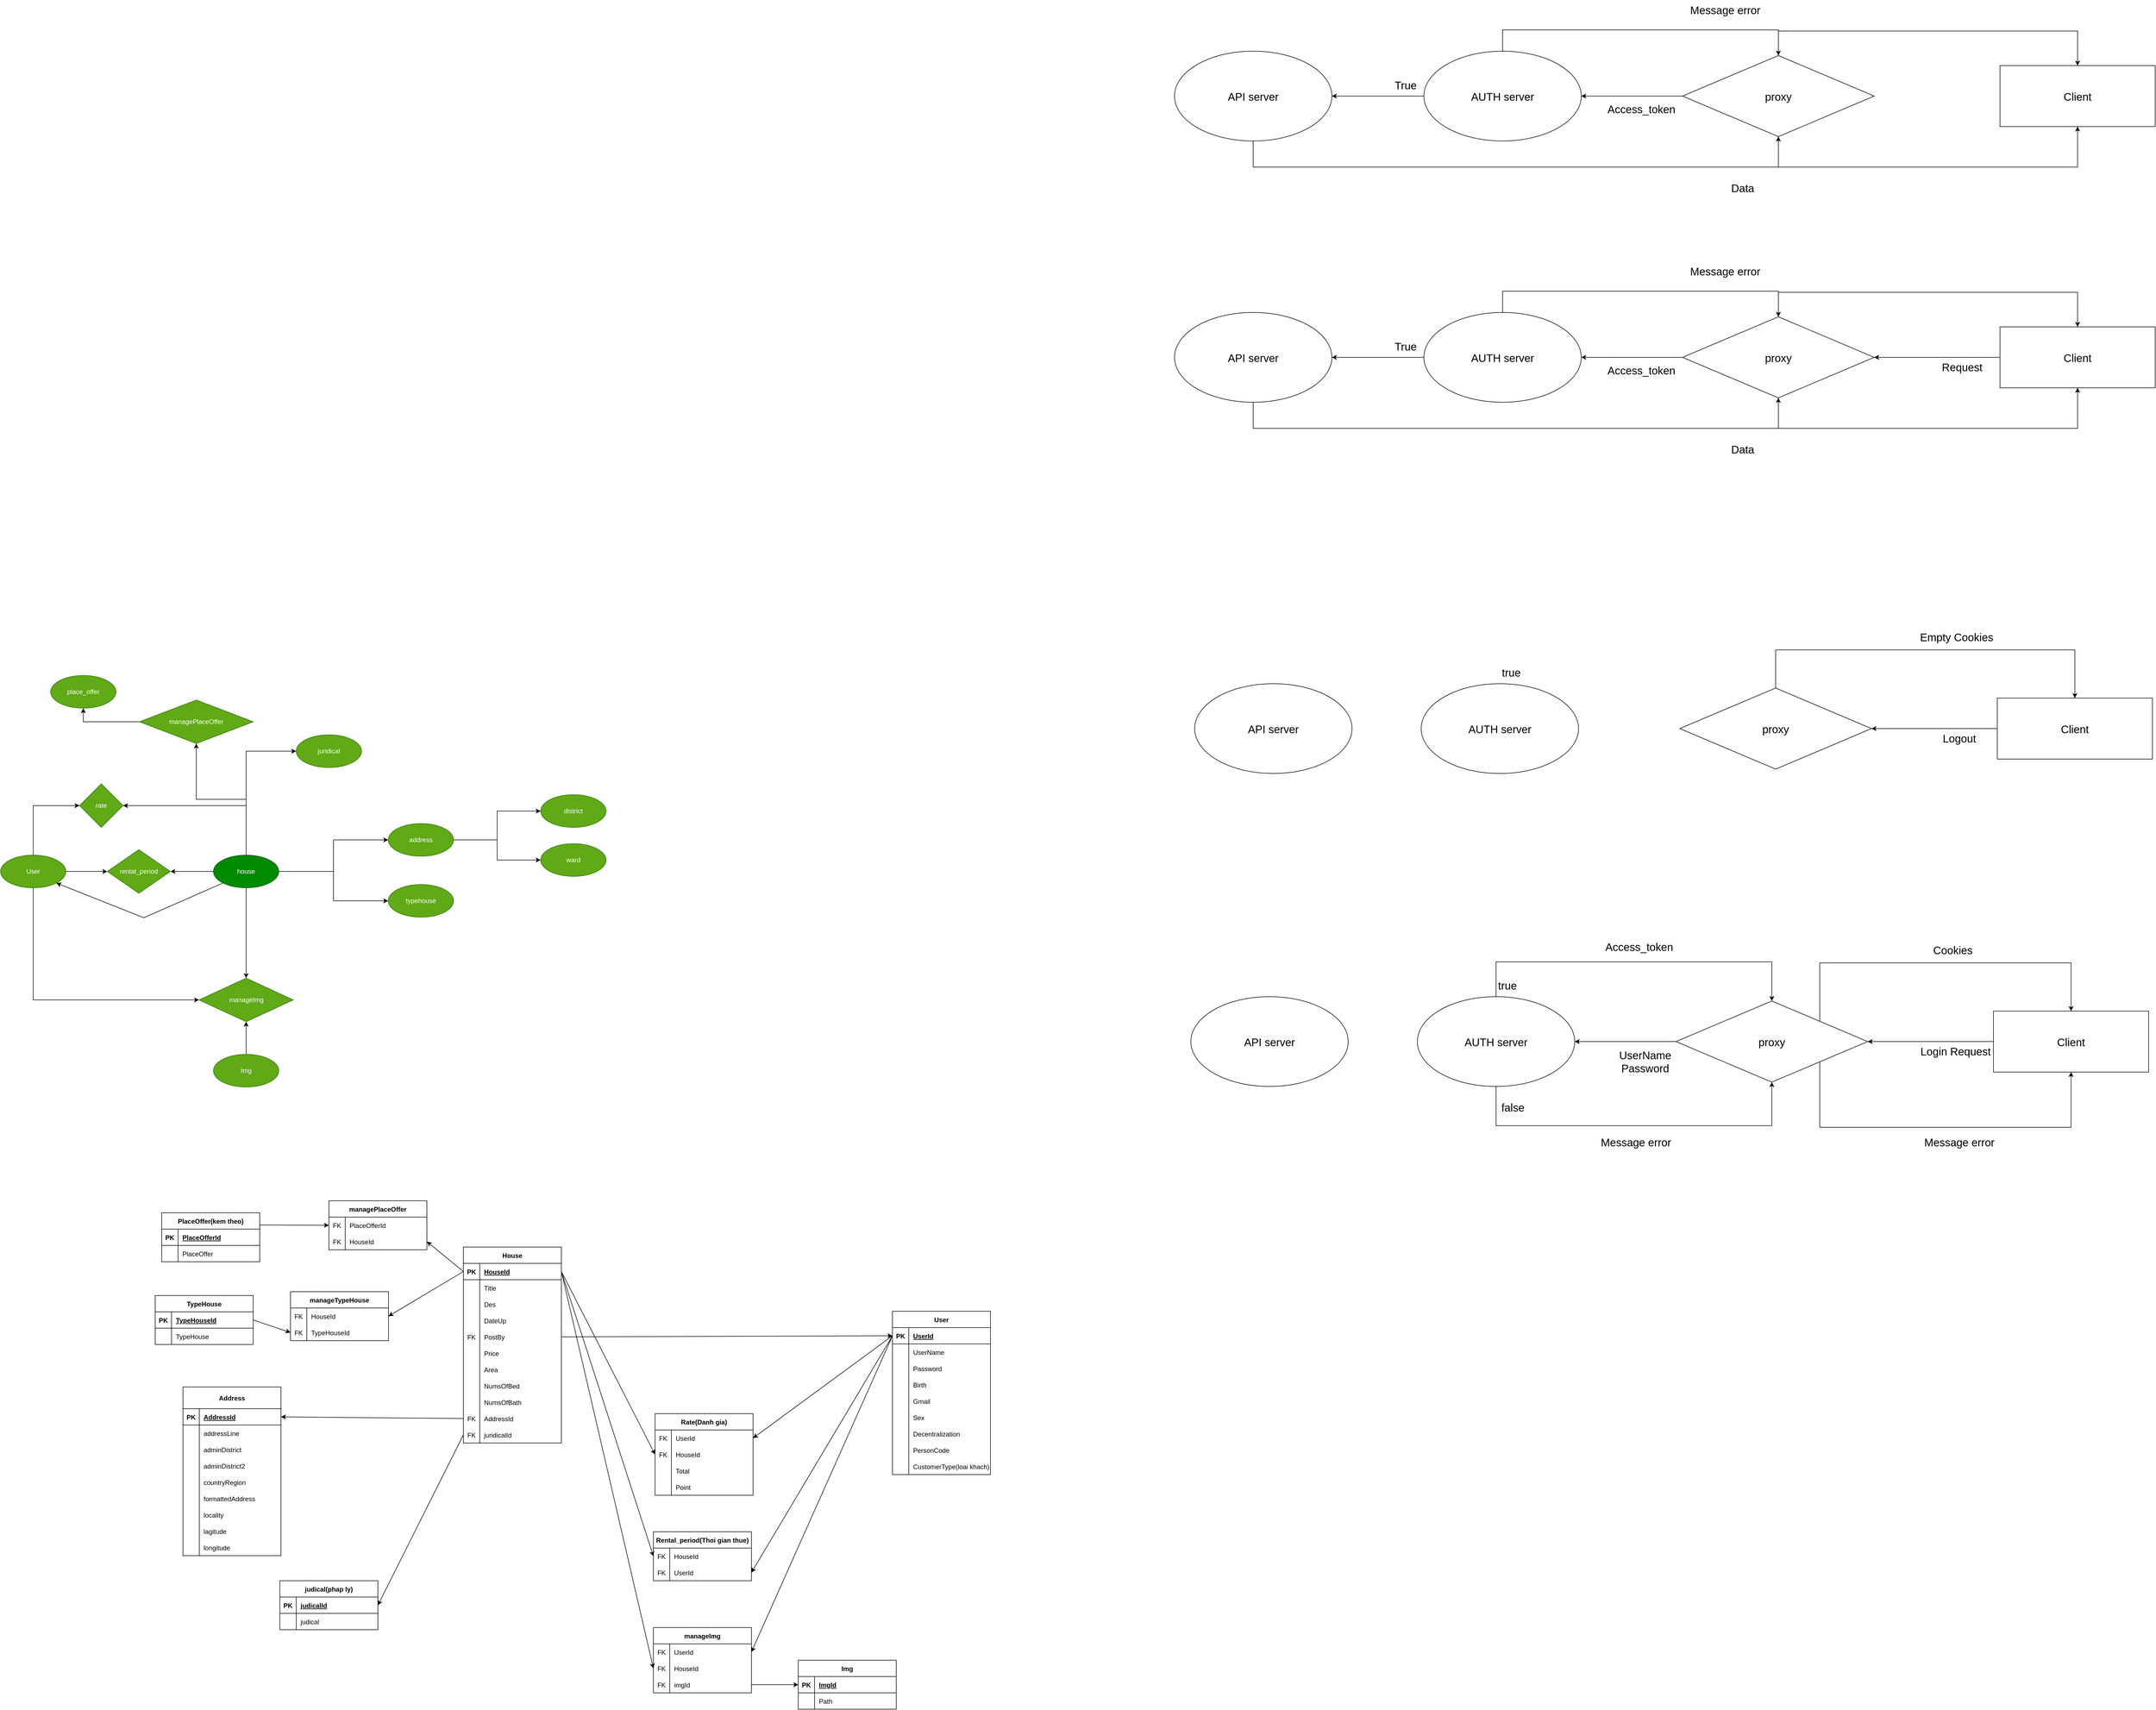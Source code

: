 <mxfile version="20.6.2" type="device"><diagram id="6BeeTokHCu-mZPAGNkXZ" name="Page-1"><mxGraphModel dx="2916" dy="2772" grid="0" gridSize="10" guides="1" tooltips="1" connect="1" arrows="1" fold="1" page="0" pageScale="1" pageWidth="850" pageHeight="1100" math="0" shadow="0"><root><mxCell id="0"/><mxCell id="1" parent="0"/><mxCell id="9HGi4BGhZdFVrXPWBjRr-3" value="User" style="shape=table;startSize=30;container=1;collapsible=1;childLayout=tableLayout;fixedRows=1;rowLines=0;fontStyle=1;align=center;resizeLast=1;" parent="1" vertex="1"><mxGeometry x="420" y="564" width="180" height="300" as="geometry"/></mxCell><mxCell id="9HGi4BGhZdFVrXPWBjRr-4" value="" style="shape=tableRow;horizontal=0;startSize=0;swimlaneHead=0;swimlaneBody=0;fillColor=none;collapsible=0;dropTarget=0;points=[[0,0.5],[1,0.5]];portConstraint=eastwest;top=0;left=0;right=0;bottom=1;" parent="9HGi4BGhZdFVrXPWBjRr-3" vertex="1"><mxGeometry y="30" width="180" height="30" as="geometry"/></mxCell><mxCell id="9HGi4BGhZdFVrXPWBjRr-5" value="PK" style="shape=partialRectangle;connectable=0;fillColor=none;top=0;left=0;bottom=0;right=0;fontStyle=1;overflow=hidden;" parent="9HGi4BGhZdFVrXPWBjRr-4" vertex="1"><mxGeometry width="30" height="30" as="geometry"><mxRectangle width="30" height="30" as="alternateBounds"/></mxGeometry></mxCell><mxCell id="9HGi4BGhZdFVrXPWBjRr-6" value="UserId" style="shape=partialRectangle;connectable=0;fillColor=none;top=0;left=0;bottom=0;right=0;align=left;spacingLeft=6;fontStyle=5;overflow=hidden;" parent="9HGi4BGhZdFVrXPWBjRr-4" vertex="1"><mxGeometry x="30" width="150" height="30" as="geometry"><mxRectangle width="150" height="30" as="alternateBounds"/></mxGeometry></mxCell><mxCell id="9HGi4BGhZdFVrXPWBjRr-7" value="" style="shape=tableRow;horizontal=0;startSize=0;swimlaneHead=0;swimlaneBody=0;fillColor=none;collapsible=0;dropTarget=0;points=[[0,0.5],[1,0.5]];portConstraint=eastwest;top=0;left=0;right=0;bottom=0;" parent="9HGi4BGhZdFVrXPWBjRr-3" vertex="1"><mxGeometry y="60" width="180" height="30" as="geometry"/></mxCell><mxCell id="9HGi4BGhZdFVrXPWBjRr-8" value="" style="shape=partialRectangle;connectable=0;fillColor=none;top=0;left=0;bottom=0;right=0;editable=1;overflow=hidden;" parent="9HGi4BGhZdFVrXPWBjRr-7" vertex="1"><mxGeometry width="30" height="30" as="geometry"><mxRectangle width="30" height="30" as="alternateBounds"/></mxGeometry></mxCell><mxCell id="9HGi4BGhZdFVrXPWBjRr-9" value="UserName" style="shape=partialRectangle;connectable=0;fillColor=none;top=0;left=0;bottom=0;right=0;align=left;spacingLeft=6;overflow=hidden;" parent="9HGi4BGhZdFVrXPWBjRr-7" vertex="1"><mxGeometry x="30" width="150" height="30" as="geometry"><mxRectangle width="150" height="30" as="alternateBounds"/></mxGeometry></mxCell><mxCell id="9HGi4BGhZdFVrXPWBjRr-10" value="" style="shape=tableRow;horizontal=0;startSize=0;swimlaneHead=0;swimlaneBody=0;fillColor=none;collapsible=0;dropTarget=0;points=[[0,0.5],[1,0.5]];portConstraint=eastwest;top=0;left=0;right=0;bottom=0;" parent="9HGi4BGhZdFVrXPWBjRr-3" vertex="1"><mxGeometry y="90" width="180" height="30" as="geometry"/></mxCell><mxCell id="9HGi4BGhZdFVrXPWBjRr-11" value="" style="shape=partialRectangle;connectable=0;fillColor=none;top=0;left=0;bottom=0;right=0;editable=1;overflow=hidden;" parent="9HGi4BGhZdFVrXPWBjRr-10" vertex="1"><mxGeometry width="30" height="30" as="geometry"><mxRectangle width="30" height="30" as="alternateBounds"/></mxGeometry></mxCell><mxCell id="9HGi4BGhZdFVrXPWBjRr-12" value="Password" style="shape=partialRectangle;connectable=0;fillColor=none;top=0;left=0;bottom=0;right=0;align=left;spacingLeft=6;overflow=hidden;" parent="9HGi4BGhZdFVrXPWBjRr-10" vertex="1"><mxGeometry x="30" width="150" height="30" as="geometry"><mxRectangle width="150" height="30" as="alternateBounds"/></mxGeometry></mxCell><mxCell id="9HGi4BGhZdFVrXPWBjRr-13" value="" style="shape=tableRow;horizontal=0;startSize=0;swimlaneHead=0;swimlaneBody=0;fillColor=none;collapsible=0;dropTarget=0;points=[[0,0.5],[1,0.5]];portConstraint=eastwest;top=0;left=0;right=0;bottom=0;" parent="9HGi4BGhZdFVrXPWBjRr-3" vertex="1"><mxGeometry y="120" width="180" height="30" as="geometry"/></mxCell><mxCell id="9HGi4BGhZdFVrXPWBjRr-14" value="" style="shape=partialRectangle;connectable=0;fillColor=none;top=0;left=0;bottom=0;right=0;editable=1;overflow=hidden;" parent="9HGi4BGhZdFVrXPWBjRr-13" vertex="1"><mxGeometry width="30" height="30" as="geometry"><mxRectangle width="30" height="30" as="alternateBounds"/></mxGeometry></mxCell><mxCell id="9HGi4BGhZdFVrXPWBjRr-15" value="Birth" style="shape=partialRectangle;connectable=0;fillColor=none;top=0;left=0;bottom=0;right=0;align=left;spacingLeft=6;overflow=hidden;" parent="9HGi4BGhZdFVrXPWBjRr-13" vertex="1"><mxGeometry x="30" width="150" height="30" as="geometry"><mxRectangle width="150" height="30" as="alternateBounds"/></mxGeometry></mxCell><mxCell id="9HGi4BGhZdFVrXPWBjRr-16" value="" style="shape=tableRow;horizontal=0;startSize=0;swimlaneHead=0;swimlaneBody=0;fillColor=none;collapsible=0;dropTarget=0;points=[[0,0.5],[1,0.5]];portConstraint=eastwest;top=0;left=0;right=0;bottom=0;" parent="9HGi4BGhZdFVrXPWBjRr-3" vertex="1"><mxGeometry y="150" width="180" height="30" as="geometry"/></mxCell><mxCell id="9HGi4BGhZdFVrXPWBjRr-17" value="" style="shape=partialRectangle;connectable=0;fillColor=none;top=0;left=0;bottom=0;right=0;editable=1;overflow=hidden;" parent="9HGi4BGhZdFVrXPWBjRr-16" vertex="1"><mxGeometry width="30" height="30" as="geometry"><mxRectangle width="30" height="30" as="alternateBounds"/></mxGeometry></mxCell><mxCell id="9HGi4BGhZdFVrXPWBjRr-18" value="Gmail" style="shape=partialRectangle;connectable=0;fillColor=none;top=0;left=0;bottom=0;right=0;align=left;spacingLeft=6;overflow=hidden;" parent="9HGi4BGhZdFVrXPWBjRr-16" vertex="1"><mxGeometry x="30" width="150" height="30" as="geometry"><mxRectangle width="150" height="30" as="alternateBounds"/></mxGeometry></mxCell><mxCell id="9HGi4BGhZdFVrXPWBjRr-19" value="" style="shape=tableRow;horizontal=0;startSize=0;swimlaneHead=0;swimlaneBody=0;fillColor=none;collapsible=0;dropTarget=0;points=[[0,0.5],[1,0.5]];portConstraint=eastwest;top=0;left=0;right=0;bottom=0;" parent="9HGi4BGhZdFVrXPWBjRr-3" vertex="1"><mxGeometry y="180" width="180" height="30" as="geometry"/></mxCell><mxCell id="9HGi4BGhZdFVrXPWBjRr-20" value="" style="shape=partialRectangle;connectable=0;fillColor=none;top=0;left=0;bottom=0;right=0;editable=1;overflow=hidden;" parent="9HGi4BGhZdFVrXPWBjRr-19" vertex="1"><mxGeometry width="30" height="30" as="geometry"><mxRectangle width="30" height="30" as="alternateBounds"/></mxGeometry></mxCell><mxCell id="9HGi4BGhZdFVrXPWBjRr-21" value="Sex" style="shape=partialRectangle;connectable=0;fillColor=none;top=0;left=0;bottom=0;right=0;align=left;spacingLeft=6;overflow=hidden;" parent="9HGi4BGhZdFVrXPWBjRr-19" vertex="1"><mxGeometry x="30" width="150" height="30" as="geometry"><mxRectangle width="150" height="30" as="alternateBounds"/></mxGeometry></mxCell><mxCell id="9HGi4BGhZdFVrXPWBjRr-22" value="" style="shape=tableRow;horizontal=0;startSize=0;swimlaneHead=0;swimlaneBody=0;fillColor=none;collapsible=0;dropTarget=0;points=[[0,0.5],[1,0.5]];portConstraint=eastwest;top=0;left=0;right=0;bottom=0;" parent="9HGi4BGhZdFVrXPWBjRr-3" vertex="1"><mxGeometry y="210" width="180" height="30" as="geometry"/></mxCell><mxCell id="9HGi4BGhZdFVrXPWBjRr-23" value="" style="shape=partialRectangle;connectable=0;fillColor=none;top=0;left=0;bottom=0;right=0;editable=1;overflow=hidden;" parent="9HGi4BGhZdFVrXPWBjRr-22" vertex="1"><mxGeometry width="30" height="30" as="geometry"><mxRectangle width="30" height="30" as="alternateBounds"/></mxGeometry></mxCell><mxCell id="9HGi4BGhZdFVrXPWBjRr-24" value="Decentralization" style="shape=partialRectangle;connectable=0;fillColor=none;top=0;left=0;bottom=0;right=0;align=left;spacingLeft=6;overflow=hidden;" parent="9HGi4BGhZdFVrXPWBjRr-22" vertex="1"><mxGeometry x="30" width="150" height="30" as="geometry"><mxRectangle width="150" height="30" as="alternateBounds"/></mxGeometry></mxCell><mxCell id="9HGi4BGhZdFVrXPWBjRr-25" value="" style="shape=tableRow;horizontal=0;startSize=0;swimlaneHead=0;swimlaneBody=0;fillColor=none;collapsible=0;dropTarget=0;points=[[0,0.5],[1,0.5]];portConstraint=eastwest;top=0;left=0;right=0;bottom=0;" parent="9HGi4BGhZdFVrXPWBjRr-3" vertex="1"><mxGeometry y="240" width="180" height="30" as="geometry"/></mxCell><mxCell id="9HGi4BGhZdFVrXPWBjRr-26" value="" style="shape=partialRectangle;connectable=0;fillColor=none;top=0;left=0;bottom=0;right=0;editable=1;overflow=hidden;" parent="9HGi4BGhZdFVrXPWBjRr-25" vertex="1"><mxGeometry width="30" height="30" as="geometry"><mxRectangle width="30" height="30" as="alternateBounds"/></mxGeometry></mxCell><mxCell id="9HGi4BGhZdFVrXPWBjRr-27" value="PersonCode" style="shape=partialRectangle;connectable=0;fillColor=none;top=0;left=0;bottom=0;right=0;align=left;spacingLeft=6;overflow=hidden;" parent="9HGi4BGhZdFVrXPWBjRr-25" vertex="1"><mxGeometry x="30" width="150" height="30" as="geometry"><mxRectangle width="150" height="30" as="alternateBounds"/></mxGeometry></mxCell><mxCell id="9HGi4BGhZdFVrXPWBjRr-200" value="" style="shape=tableRow;horizontal=0;startSize=0;swimlaneHead=0;swimlaneBody=0;fillColor=none;collapsible=0;dropTarget=0;points=[[0,0.5],[1,0.5]];portConstraint=eastwest;top=0;left=0;right=0;bottom=0;" parent="9HGi4BGhZdFVrXPWBjRr-3" vertex="1"><mxGeometry y="270" width="180" height="30" as="geometry"/></mxCell><mxCell id="9HGi4BGhZdFVrXPWBjRr-201" value="" style="shape=partialRectangle;connectable=0;fillColor=none;top=0;left=0;bottom=0;right=0;editable=1;overflow=hidden;" parent="9HGi4BGhZdFVrXPWBjRr-200" vertex="1"><mxGeometry width="30" height="30" as="geometry"><mxRectangle width="30" height="30" as="alternateBounds"/></mxGeometry></mxCell><mxCell id="9HGi4BGhZdFVrXPWBjRr-202" value="CustomerType(loai khach)" style="shape=partialRectangle;connectable=0;fillColor=none;top=0;left=0;bottom=0;right=0;align=left;spacingLeft=6;overflow=hidden;" parent="9HGi4BGhZdFVrXPWBjRr-200" vertex="1"><mxGeometry x="30" width="150" height="30" as="geometry"><mxRectangle width="150" height="30" as="alternateBounds"/></mxGeometry></mxCell><mxCell id="9HGi4BGhZdFVrXPWBjRr-28" value="House" style="shape=table;startSize=30;container=1;collapsible=1;childLayout=tableLayout;fixedRows=1;rowLines=0;fontStyle=1;align=center;resizeLast=1;" parent="1" vertex="1"><mxGeometry x="-368" y="446" width="180" height="360" as="geometry"/></mxCell><mxCell id="9HGi4BGhZdFVrXPWBjRr-29" value="" style="shape=tableRow;horizontal=0;startSize=0;swimlaneHead=0;swimlaneBody=0;fillColor=none;collapsible=0;dropTarget=0;points=[[0,0.5],[1,0.5]];portConstraint=eastwest;top=0;left=0;right=0;bottom=1;" parent="9HGi4BGhZdFVrXPWBjRr-28" vertex="1"><mxGeometry y="30" width="180" height="30" as="geometry"/></mxCell><mxCell id="9HGi4BGhZdFVrXPWBjRr-30" value="PK" style="shape=partialRectangle;connectable=0;fillColor=none;top=0;left=0;bottom=0;right=0;fontStyle=1;overflow=hidden;" parent="9HGi4BGhZdFVrXPWBjRr-29" vertex="1"><mxGeometry width="30" height="30" as="geometry"><mxRectangle width="30" height="30" as="alternateBounds"/></mxGeometry></mxCell><mxCell id="9HGi4BGhZdFVrXPWBjRr-31" value="HouseId" style="shape=partialRectangle;connectable=0;fillColor=none;top=0;left=0;bottom=0;right=0;align=left;spacingLeft=6;fontStyle=5;overflow=hidden;" parent="9HGi4BGhZdFVrXPWBjRr-29" vertex="1"><mxGeometry x="30" width="150" height="30" as="geometry"><mxRectangle width="150" height="30" as="alternateBounds"/></mxGeometry></mxCell><mxCell id="9HGi4BGhZdFVrXPWBjRr-32" value="" style="shape=tableRow;horizontal=0;startSize=0;swimlaneHead=0;swimlaneBody=0;fillColor=none;collapsible=0;dropTarget=0;points=[[0,0.5],[1,0.5]];portConstraint=eastwest;top=0;left=0;right=0;bottom=0;" parent="9HGi4BGhZdFVrXPWBjRr-28" vertex="1"><mxGeometry y="60" width="180" height="30" as="geometry"/></mxCell><mxCell id="9HGi4BGhZdFVrXPWBjRr-33" value="" style="shape=partialRectangle;connectable=0;fillColor=none;top=0;left=0;bottom=0;right=0;editable=1;overflow=hidden;" parent="9HGi4BGhZdFVrXPWBjRr-32" vertex="1"><mxGeometry width="30" height="30" as="geometry"><mxRectangle width="30" height="30" as="alternateBounds"/></mxGeometry></mxCell><mxCell id="9HGi4BGhZdFVrXPWBjRr-34" value="Title" style="shape=partialRectangle;connectable=0;fillColor=none;top=0;left=0;bottom=0;right=0;align=left;spacingLeft=6;overflow=hidden;" parent="9HGi4BGhZdFVrXPWBjRr-32" vertex="1"><mxGeometry x="30" width="150" height="30" as="geometry"><mxRectangle width="150" height="30" as="alternateBounds"/></mxGeometry></mxCell><mxCell id="9HGi4BGhZdFVrXPWBjRr-35" value="" style="shape=tableRow;horizontal=0;startSize=0;swimlaneHead=0;swimlaneBody=0;fillColor=none;collapsible=0;dropTarget=0;points=[[0,0.5],[1,0.5]];portConstraint=eastwest;top=0;left=0;right=0;bottom=0;" parent="9HGi4BGhZdFVrXPWBjRr-28" vertex="1"><mxGeometry y="90" width="180" height="30" as="geometry"/></mxCell><mxCell id="9HGi4BGhZdFVrXPWBjRr-36" value="" style="shape=partialRectangle;connectable=0;fillColor=none;top=0;left=0;bottom=0;right=0;editable=1;overflow=hidden;" parent="9HGi4BGhZdFVrXPWBjRr-35" vertex="1"><mxGeometry width="30" height="30" as="geometry"><mxRectangle width="30" height="30" as="alternateBounds"/></mxGeometry></mxCell><mxCell id="9HGi4BGhZdFVrXPWBjRr-37" value="Des" style="shape=partialRectangle;connectable=0;fillColor=none;top=0;left=0;bottom=0;right=0;align=left;spacingLeft=6;overflow=hidden;" parent="9HGi4BGhZdFVrXPWBjRr-35" vertex="1"><mxGeometry x="30" width="150" height="30" as="geometry"><mxRectangle width="150" height="30" as="alternateBounds"/></mxGeometry></mxCell><mxCell id="9HGi4BGhZdFVrXPWBjRr-38" value="" style="shape=tableRow;horizontal=0;startSize=0;swimlaneHead=0;swimlaneBody=0;fillColor=none;collapsible=0;dropTarget=0;points=[[0,0.5],[1,0.5]];portConstraint=eastwest;top=0;left=0;right=0;bottom=0;" parent="9HGi4BGhZdFVrXPWBjRr-28" vertex="1"><mxGeometry y="120" width="180" height="30" as="geometry"/></mxCell><mxCell id="9HGi4BGhZdFVrXPWBjRr-39" value="" style="shape=partialRectangle;connectable=0;fillColor=none;top=0;left=0;bottom=0;right=0;editable=1;overflow=hidden;" parent="9HGi4BGhZdFVrXPWBjRr-38" vertex="1"><mxGeometry width="30" height="30" as="geometry"><mxRectangle width="30" height="30" as="alternateBounds"/></mxGeometry></mxCell><mxCell id="9HGi4BGhZdFVrXPWBjRr-40" value="DateUp" style="shape=partialRectangle;connectable=0;fillColor=none;top=0;left=0;bottom=0;right=0;align=left;spacingLeft=6;overflow=hidden;" parent="9HGi4BGhZdFVrXPWBjRr-38" vertex="1"><mxGeometry x="30" width="150" height="30" as="geometry"><mxRectangle width="150" height="30" as="alternateBounds"/></mxGeometry></mxCell><mxCell id="9HGi4BGhZdFVrXPWBjRr-44" value="" style="shape=tableRow;horizontal=0;startSize=0;swimlaneHead=0;swimlaneBody=0;fillColor=none;collapsible=0;dropTarget=0;points=[[0,0.5],[1,0.5]];portConstraint=eastwest;top=0;left=0;right=0;bottom=0;" parent="9HGi4BGhZdFVrXPWBjRr-28" vertex="1"><mxGeometry y="150" width="180" height="30" as="geometry"/></mxCell><mxCell id="9HGi4BGhZdFVrXPWBjRr-45" value="FK" style="shape=partialRectangle;connectable=0;fillColor=none;top=0;left=0;bottom=0;right=0;editable=1;overflow=hidden;" parent="9HGi4BGhZdFVrXPWBjRr-44" vertex="1"><mxGeometry width="30" height="30" as="geometry"><mxRectangle width="30" height="30" as="alternateBounds"/></mxGeometry></mxCell><mxCell id="9HGi4BGhZdFVrXPWBjRr-46" value="PostBy" style="shape=partialRectangle;connectable=0;fillColor=none;top=0;left=0;bottom=0;right=0;align=left;spacingLeft=6;overflow=hidden;" parent="9HGi4BGhZdFVrXPWBjRr-44" vertex="1"><mxGeometry x="30" width="150" height="30" as="geometry"><mxRectangle width="150" height="30" as="alternateBounds"/></mxGeometry></mxCell><mxCell id="9HGi4BGhZdFVrXPWBjRr-47" value="" style="shape=tableRow;horizontal=0;startSize=0;swimlaneHead=0;swimlaneBody=0;fillColor=none;collapsible=0;dropTarget=0;points=[[0,0.5],[1,0.5]];portConstraint=eastwest;top=0;left=0;right=0;bottom=0;" parent="9HGi4BGhZdFVrXPWBjRr-28" vertex="1"><mxGeometry y="180" width="180" height="30" as="geometry"/></mxCell><mxCell id="9HGi4BGhZdFVrXPWBjRr-48" value="" style="shape=partialRectangle;connectable=0;fillColor=none;top=0;left=0;bottom=0;right=0;editable=1;overflow=hidden;" parent="9HGi4BGhZdFVrXPWBjRr-47" vertex="1"><mxGeometry width="30" height="30" as="geometry"><mxRectangle width="30" height="30" as="alternateBounds"/></mxGeometry></mxCell><mxCell id="9HGi4BGhZdFVrXPWBjRr-49" value="Price" style="shape=partialRectangle;connectable=0;fillColor=none;top=0;left=0;bottom=0;right=0;align=left;spacingLeft=6;overflow=hidden;" parent="9HGi4BGhZdFVrXPWBjRr-47" vertex="1"><mxGeometry x="30" width="150" height="30" as="geometry"><mxRectangle width="150" height="30" as="alternateBounds"/></mxGeometry></mxCell><mxCell id="9HGi4BGhZdFVrXPWBjRr-111" value="" style="shape=tableRow;horizontal=0;startSize=0;swimlaneHead=0;swimlaneBody=0;fillColor=none;collapsible=0;dropTarget=0;points=[[0,0.5],[1,0.5]];portConstraint=eastwest;top=0;left=0;right=0;bottom=0;" parent="9HGi4BGhZdFVrXPWBjRr-28" vertex="1"><mxGeometry y="210" width="180" height="30" as="geometry"/></mxCell><mxCell id="9HGi4BGhZdFVrXPWBjRr-112" value="" style="shape=partialRectangle;connectable=0;fillColor=none;top=0;left=0;bottom=0;right=0;editable=1;overflow=hidden;" parent="9HGi4BGhZdFVrXPWBjRr-111" vertex="1"><mxGeometry width="30" height="30" as="geometry"><mxRectangle width="30" height="30" as="alternateBounds"/></mxGeometry></mxCell><mxCell id="9HGi4BGhZdFVrXPWBjRr-113" value="Area" style="shape=partialRectangle;connectable=0;fillColor=none;top=0;left=0;bottom=0;right=0;align=left;spacingLeft=6;overflow=hidden;" parent="9HGi4BGhZdFVrXPWBjRr-111" vertex="1"><mxGeometry x="30" width="150" height="30" as="geometry"><mxRectangle width="150" height="30" as="alternateBounds"/></mxGeometry></mxCell><mxCell id="9HGi4BGhZdFVrXPWBjRr-56" value="" style="shape=tableRow;horizontal=0;startSize=0;swimlaneHead=0;swimlaneBody=0;fillColor=none;collapsible=0;dropTarget=0;points=[[0,0.5],[1,0.5]];portConstraint=eastwest;top=0;left=0;right=0;bottom=0;" parent="9HGi4BGhZdFVrXPWBjRr-28" vertex="1"><mxGeometry y="240" width="180" height="30" as="geometry"/></mxCell><mxCell id="9HGi4BGhZdFVrXPWBjRr-57" value="" style="shape=partialRectangle;connectable=0;fillColor=none;top=0;left=0;bottom=0;right=0;editable=1;overflow=hidden;" parent="9HGi4BGhZdFVrXPWBjRr-56" vertex="1"><mxGeometry width="30" height="30" as="geometry"><mxRectangle width="30" height="30" as="alternateBounds"/></mxGeometry></mxCell><mxCell id="9HGi4BGhZdFVrXPWBjRr-58" value="NumsOfBed" style="shape=partialRectangle;connectable=0;fillColor=none;top=0;left=0;bottom=0;right=0;align=left;spacingLeft=6;overflow=hidden;" parent="9HGi4BGhZdFVrXPWBjRr-56" vertex="1"><mxGeometry x="30" width="150" height="30" as="geometry"><mxRectangle width="150" height="30" as="alternateBounds"/></mxGeometry></mxCell><mxCell id="9HGi4BGhZdFVrXPWBjRr-53" value="" style="shape=tableRow;horizontal=0;startSize=0;swimlaneHead=0;swimlaneBody=0;fillColor=none;collapsible=0;dropTarget=0;points=[[0,0.5],[1,0.5]];portConstraint=eastwest;top=0;left=0;right=0;bottom=0;" parent="9HGi4BGhZdFVrXPWBjRr-28" vertex="1"><mxGeometry y="270" width="180" height="30" as="geometry"/></mxCell><mxCell id="9HGi4BGhZdFVrXPWBjRr-54" value="" style="shape=partialRectangle;connectable=0;fillColor=none;top=0;left=0;bottom=0;right=0;editable=1;overflow=hidden;" parent="9HGi4BGhZdFVrXPWBjRr-53" vertex="1"><mxGeometry width="30" height="30" as="geometry"><mxRectangle width="30" height="30" as="alternateBounds"/></mxGeometry></mxCell><mxCell id="9HGi4BGhZdFVrXPWBjRr-55" value="NumsOfBath" style="shape=partialRectangle;connectable=0;fillColor=none;top=0;left=0;bottom=0;right=0;align=left;spacingLeft=6;overflow=hidden;" parent="9HGi4BGhZdFVrXPWBjRr-53" vertex="1"><mxGeometry x="30" width="150" height="30" as="geometry"><mxRectangle width="150" height="30" as="alternateBounds"/></mxGeometry></mxCell><mxCell id="9HGi4BGhZdFVrXPWBjRr-50" value="" style="shape=tableRow;horizontal=0;startSize=0;swimlaneHead=0;swimlaneBody=0;fillColor=none;collapsible=0;dropTarget=0;points=[[0,0.5],[1,0.5]];portConstraint=eastwest;top=0;left=0;right=0;bottom=0;" parent="9HGi4BGhZdFVrXPWBjRr-28" vertex="1"><mxGeometry y="300" width="180" height="30" as="geometry"/></mxCell><mxCell id="9HGi4BGhZdFVrXPWBjRr-51" value="FK" style="shape=partialRectangle;connectable=0;fillColor=none;top=0;left=0;bottom=0;right=0;editable=1;overflow=hidden;" parent="9HGi4BGhZdFVrXPWBjRr-50" vertex="1"><mxGeometry width="30" height="30" as="geometry"><mxRectangle width="30" height="30" as="alternateBounds"/></mxGeometry></mxCell><mxCell id="9HGi4BGhZdFVrXPWBjRr-52" value="AddressId" style="shape=partialRectangle;connectable=0;fillColor=none;top=0;left=0;bottom=0;right=0;align=left;spacingLeft=6;overflow=hidden;" parent="9HGi4BGhZdFVrXPWBjRr-50" vertex="1"><mxGeometry x="30" width="150" height="30" as="geometry"><mxRectangle width="150" height="30" as="alternateBounds"/></mxGeometry></mxCell><mxCell id="9HGi4BGhZdFVrXPWBjRr-92" value="" style="shape=tableRow;horizontal=0;startSize=0;swimlaneHead=0;swimlaneBody=0;fillColor=none;collapsible=0;dropTarget=0;points=[[0,0.5],[1,0.5]];portConstraint=eastwest;top=0;left=0;right=0;bottom=0;" parent="9HGi4BGhZdFVrXPWBjRr-28" vertex="1"><mxGeometry y="330" width="180" height="30" as="geometry"/></mxCell><mxCell id="9HGi4BGhZdFVrXPWBjRr-93" value="FK" style="shape=partialRectangle;connectable=0;fillColor=none;top=0;left=0;bottom=0;right=0;editable=1;overflow=hidden;" parent="9HGi4BGhZdFVrXPWBjRr-92" vertex="1"><mxGeometry width="30" height="30" as="geometry"><mxRectangle width="30" height="30" as="alternateBounds"/></mxGeometry></mxCell><mxCell id="9HGi4BGhZdFVrXPWBjRr-94" value="juridicalId" style="shape=partialRectangle;connectable=0;fillColor=none;top=0;left=0;bottom=0;right=0;align=left;spacingLeft=6;overflow=hidden;" parent="9HGi4BGhZdFVrXPWBjRr-92" vertex="1"><mxGeometry x="30" width="150" height="30" as="geometry"><mxRectangle width="150" height="30" as="alternateBounds"/></mxGeometry></mxCell><mxCell id="9HGi4BGhZdFVrXPWBjRr-73" style="edgeStyle=orthogonalEdgeStyle;rounded=0;orthogonalLoop=1;jettySize=auto;html=1;exitX=0.5;exitY=1;exitDx=0;exitDy=0;entryX=0;entryY=0.5;entryDx=0;entryDy=0;" parent="1" source="9HGi4BGhZdFVrXPWBjRr-59" target="9HGi4BGhZdFVrXPWBjRr-69" edge="1"><mxGeometry relative="1" as="geometry"/></mxCell><mxCell id="9HGi4BGhZdFVrXPWBjRr-75" style="edgeStyle=orthogonalEdgeStyle;rounded=0;orthogonalLoop=1;jettySize=auto;html=1;exitX=1;exitY=0.5;exitDx=0;exitDy=0;entryX=0;entryY=0.5;entryDx=0;entryDy=0;" parent="1" source="9HGi4BGhZdFVrXPWBjRr-59" target="9HGi4BGhZdFVrXPWBjRr-77" edge="1"><mxGeometry relative="1" as="geometry"><mxPoint x="-1019" y="-244" as="targetPoint"/></mxGeometry></mxCell><mxCell id="9HGi4BGhZdFVrXPWBjRr-80" style="edgeStyle=orthogonalEdgeStyle;rounded=0;orthogonalLoop=1;jettySize=auto;html=1;exitX=0.5;exitY=0;exitDx=0;exitDy=0;entryX=0;entryY=0.5;entryDx=0;entryDy=0;" parent="1" source="9HGi4BGhZdFVrXPWBjRr-59" target="9HGi4BGhZdFVrXPWBjRr-114" edge="1"><mxGeometry relative="1" as="geometry"><mxPoint x="-1082" y="-482" as="targetPoint"/></mxGeometry></mxCell><mxCell id="9HGi4BGhZdFVrXPWBjRr-59" value="User" style="ellipse;whiteSpace=wrap;html=1;fillColor=#60a917;fontColor=#ffffff;strokeColor=#2D7600;" parent="1" vertex="1"><mxGeometry x="-1218" y="-274" width="120" height="60" as="geometry"/></mxCell><mxCell id="9HGi4BGhZdFVrXPWBjRr-63" style="edgeStyle=orthogonalEdgeStyle;rounded=0;orthogonalLoop=1;jettySize=auto;html=1;exitX=1;exitY=0.5;exitDx=0;exitDy=0;entryX=0;entryY=0.5;entryDx=0;entryDy=0;" parent="1" source="9HGi4BGhZdFVrXPWBjRr-60" target="9HGi4BGhZdFVrXPWBjRr-61" edge="1"><mxGeometry relative="1" as="geometry"/></mxCell><mxCell id="9HGi4BGhZdFVrXPWBjRr-64" style="edgeStyle=orthogonalEdgeStyle;rounded=0;orthogonalLoop=1;jettySize=auto;html=1;exitX=1;exitY=0.5;exitDx=0;exitDy=0;entryX=0;entryY=0.5;entryDx=0;entryDy=0;" parent="1" source="9HGi4BGhZdFVrXPWBjRr-60" target="9HGi4BGhZdFVrXPWBjRr-62" edge="1"><mxGeometry relative="1" as="geometry"/></mxCell><mxCell id="9HGi4BGhZdFVrXPWBjRr-70" style="edgeStyle=orthogonalEdgeStyle;rounded=0;orthogonalLoop=1;jettySize=auto;html=1;exitX=0.5;exitY=1;exitDx=0;exitDy=0;entryX=0.5;entryY=0;entryDx=0;entryDy=0;" parent="1" source="9HGi4BGhZdFVrXPWBjRr-60" target="9HGi4BGhZdFVrXPWBjRr-69" edge="1"><mxGeometry relative="1" as="geometry"/></mxCell><mxCell id="9HGi4BGhZdFVrXPWBjRr-76" style="edgeStyle=orthogonalEdgeStyle;rounded=0;orthogonalLoop=1;jettySize=auto;html=1;exitX=0;exitY=0.5;exitDx=0;exitDy=0;entryX=1;entryY=0.5;entryDx=0;entryDy=0;" parent="1" source="9HGi4BGhZdFVrXPWBjRr-60" target="9HGi4BGhZdFVrXPWBjRr-77" edge="1"><mxGeometry relative="1" as="geometry"><mxPoint x="-899" y="-244" as="targetPoint"/></mxGeometry></mxCell><mxCell id="9HGi4BGhZdFVrXPWBjRr-79" style="edgeStyle=orthogonalEdgeStyle;rounded=0;orthogonalLoop=1;jettySize=auto;html=1;exitX=0.5;exitY=0;exitDx=0;exitDy=0;entryX=1;entryY=0.5;entryDx=0;entryDy=0;" parent="1" source="9HGi4BGhZdFVrXPWBjRr-60" target="9HGi4BGhZdFVrXPWBjRr-114" edge="1"><mxGeometry relative="1" as="geometry"><mxPoint x="-1022" y="-452" as="targetPoint"/></mxGeometry></mxCell><mxCell id="9HGi4BGhZdFVrXPWBjRr-96" style="edgeStyle=orthogonalEdgeStyle;rounded=0;orthogonalLoop=1;jettySize=auto;html=1;exitX=0.5;exitY=0;exitDx=0;exitDy=0;entryX=0;entryY=0.5;entryDx=0;entryDy=0;" parent="1" source="9HGi4BGhZdFVrXPWBjRr-60" target="9HGi4BGhZdFVrXPWBjRr-95" edge="1"><mxGeometry relative="1" as="geometry"/></mxCell><mxCell id="9HGi4BGhZdFVrXPWBjRr-199" style="edgeStyle=none;rounded=0;orthogonalLoop=1;jettySize=auto;html=1;exitX=0;exitY=1;exitDx=0;exitDy=0;entryX=1;entryY=1;entryDx=0;entryDy=0;" parent="1" source="9HGi4BGhZdFVrXPWBjRr-60" target="9HGi4BGhZdFVrXPWBjRr-59" edge="1"><mxGeometry relative="1" as="geometry"><Array as="points"><mxPoint x="-955" y="-159"/></Array></mxGeometry></mxCell><mxCell id="auqWYW_9r0W3w6WeWJJY-2" style="edgeStyle=orthogonalEdgeStyle;rounded=0;orthogonalLoop=1;jettySize=auto;html=1;exitX=0.5;exitY=0;exitDx=0;exitDy=0;entryX=0.5;entryY=1;entryDx=0;entryDy=0;" parent="1" source="9HGi4BGhZdFVrXPWBjRr-60" target="auqWYW_9r0W3w6WeWJJY-1" edge="1"><mxGeometry relative="1" as="geometry"/></mxCell><mxCell id="9HGi4BGhZdFVrXPWBjRr-60" value="house" style="ellipse;whiteSpace=wrap;html=1;fillColor=#008a00;fontColor=#ffffff;strokeColor=#005700;" parent="1" vertex="1"><mxGeometry x="-827" y="-274" width="120" height="60" as="geometry"/></mxCell><mxCell id="9HGi4BGhZdFVrXPWBjRr-67" style="edgeStyle=orthogonalEdgeStyle;rounded=0;orthogonalLoop=1;jettySize=auto;html=1;exitX=1;exitY=0.5;exitDx=0;exitDy=0;entryX=0;entryY=0.5;entryDx=0;entryDy=0;" parent="1" source="9HGi4BGhZdFVrXPWBjRr-61" target="9HGi4BGhZdFVrXPWBjRr-65" edge="1"><mxGeometry relative="1" as="geometry"/></mxCell><mxCell id="9HGi4BGhZdFVrXPWBjRr-68" style="edgeStyle=orthogonalEdgeStyle;rounded=0;orthogonalLoop=1;jettySize=auto;html=1;exitX=1;exitY=0.5;exitDx=0;exitDy=0;entryX=0;entryY=0.5;entryDx=0;entryDy=0;" parent="1" source="9HGi4BGhZdFVrXPWBjRr-61" target="9HGi4BGhZdFVrXPWBjRr-66" edge="1"><mxGeometry relative="1" as="geometry"/></mxCell><mxCell id="9HGi4BGhZdFVrXPWBjRr-61" value="address" style="ellipse;whiteSpace=wrap;html=1;fillColor=#60a917;fontColor=#ffffff;strokeColor=#2D7600;" parent="1" vertex="1"><mxGeometry x="-506" y="-332" width="120" height="60" as="geometry"/></mxCell><mxCell id="9HGi4BGhZdFVrXPWBjRr-62" value="typehouse" style="ellipse;whiteSpace=wrap;html=1;fillColor=#60a917;fontColor=#ffffff;strokeColor=#2D7600;" parent="1" vertex="1"><mxGeometry x="-506" y="-220" width="120" height="60" as="geometry"/></mxCell><mxCell id="9HGi4BGhZdFVrXPWBjRr-65" value="district" style="ellipse;whiteSpace=wrap;html=1;fillColor=#60a917;fontColor=#ffffff;strokeColor=#2D7600;" parent="1" vertex="1"><mxGeometry x="-226" y="-385" width="120" height="60" as="geometry"/></mxCell><mxCell id="9HGi4BGhZdFVrXPWBjRr-66" value="ward" style="ellipse;whiteSpace=wrap;html=1;fillColor=#60a917;fontColor=#ffffff;strokeColor=#2D7600;" parent="1" vertex="1"><mxGeometry x="-226" y="-295" width="120" height="60" as="geometry"/></mxCell><mxCell id="9HGi4BGhZdFVrXPWBjRr-69" value="manageImg" style="rhombus;whiteSpace=wrap;html=1;fillColor=#60a917;fontColor=#ffffff;strokeColor=#2D7600;" parent="1" vertex="1"><mxGeometry x="-853.5" y="-48" width="173" height="80" as="geometry"/></mxCell><mxCell id="9HGi4BGhZdFVrXPWBjRr-72" style="edgeStyle=orthogonalEdgeStyle;rounded=0;orthogonalLoop=1;jettySize=auto;html=1;exitX=0.5;exitY=0;exitDx=0;exitDy=0;entryX=0.5;entryY=1;entryDx=0;entryDy=0;" parent="1" source="9HGi4BGhZdFVrXPWBjRr-71" target="9HGi4BGhZdFVrXPWBjRr-69" edge="1"><mxGeometry relative="1" as="geometry"/></mxCell><mxCell id="9HGi4BGhZdFVrXPWBjRr-71" value="Img" style="ellipse;whiteSpace=wrap;html=1;fillColor=#60a917;fontColor=#ffffff;strokeColor=#2D7600;" parent="1" vertex="1"><mxGeometry x="-827" y="92" width="120" height="60" as="geometry"/></mxCell><mxCell id="9HGi4BGhZdFVrXPWBjRr-77" value="rental_period" style="rhombus;whiteSpace=wrap;html=1;fillColor=#60a917;fontColor=#ffffff;strokeColor=#2D7600;" parent="1" vertex="1"><mxGeometry x="-1022" y="-284" width="116" height="80" as="geometry"/></mxCell><mxCell id="9HGi4BGhZdFVrXPWBjRr-81" value="place_offer" style="ellipse;whiteSpace=wrap;html=1;fillColor=#60a917;fontColor=#ffffff;strokeColor=#2D7600;" parent="1" vertex="1"><mxGeometry x="-1126" y="-604" width="120" height="60" as="geometry"/></mxCell><mxCell id="9HGi4BGhZdFVrXPWBjRr-95" value="juridical" style="ellipse;whiteSpace=wrap;html=1;fillColor=#60a917;fontColor=#ffffff;strokeColor=#2D7600;" parent="1" vertex="1"><mxGeometry x="-675" y="-495" width="120" height="60" as="geometry"/></mxCell><mxCell id="9HGi4BGhZdFVrXPWBjRr-97" value="Rate(Danh gia)" style="shape=table;startSize=30;container=1;collapsible=1;childLayout=tableLayout;fixedRows=1;rowLines=0;fontStyle=1;align=center;resizeLast=1;" parent="1" vertex="1"><mxGeometry x="-16" y="752" width="180" height="150" as="geometry"/></mxCell><mxCell id="9HGi4BGhZdFVrXPWBjRr-101" value="" style="shape=tableRow;horizontal=0;startSize=0;swimlaneHead=0;swimlaneBody=0;fillColor=none;collapsible=0;dropTarget=0;points=[[0,0.5],[1,0.5]];portConstraint=eastwest;top=0;left=0;right=0;bottom=0;" parent="9HGi4BGhZdFVrXPWBjRr-97" vertex="1"><mxGeometry y="30" width="180" height="30" as="geometry"/></mxCell><mxCell id="9HGi4BGhZdFVrXPWBjRr-102" value="FK" style="shape=partialRectangle;connectable=0;fillColor=none;top=0;left=0;bottom=0;right=0;editable=1;overflow=hidden;" parent="9HGi4BGhZdFVrXPWBjRr-101" vertex="1"><mxGeometry width="30" height="30" as="geometry"><mxRectangle width="30" height="30" as="alternateBounds"/></mxGeometry></mxCell><mxCell id="9HGi4BGhZdFVrXPWBjRr-103" value="UserId" style="shape=partialRectangle;connectable=0;fillColor=none;top=0;left=0;bottom=0;right=0;align=left;spacingLeft=6;overflow=hidden;" parent="9HGi4BGhZdFVrXPWBjRr-101" vertex="1"><mxGeometry x="30" width="150" height="30" as="geometry"><mxRectangle width="150" height="30" as="alternateBounds"/></mxGeometry></mxCell><mxCell id="9HGi4BGhZdFVrXPWBjRr-104" value="" style="shape=tableRow;horizontal=0;startSize=0;swimlaneHead=0;swimlaneBody=0;fillColor=none;collapsible=0;dropTarget=0;points=[[0,0.5],[1,0.5]];portConstraint=eastwest;top=0;left=0;right=0;bottom=0;" parent="9HGi4BGhZdFVrXPWBjRr-97" vertex="1"><mxGeometry y="60" width="180" height="30" as="geometry"/></mxCell><mxCell id="9HGi4BGhZdFVrXPWBjRr-105" value="FK" style="shape=partialRectangle;connectable=0;fillColor=none;top=0;left=0;bottom=0;right=0;editable=1;overflow=hidden;" parent="9HGi4BGhZdFVrXPWBjRr-104" vertex="1"><mxGeometry width="30" height="30" as="geometry"><mxRectangle width="30" height="30" as="alternateBounds"/></mxGeometry></mxCell><mxCell id="9HGi4BGhZdFVrXPWBjRr-106" value="HouseId" style="shape=partialRectangle;connectable=0;fillColor=none;top=0;left=0;bottom=0;right=0;align=left;spacingLeft=6;overflow=hidden;" parent="9HGi4BGhZdFVrXPWBjRr-104" vertex="1"><mxGeometry x="30" width="150" height="30" as="geometry"><mxRectangle width="150" height="30" as="alternateBounds"/></mxGeometry></mxCell><mxCell id="9HGi4BGhZdFVrXPWBjRr-178" value="" style="shape=tableRow;horizontal=0;startSize=0;swimlaneHead=0;swimlaneBody=0;fillColor=none;collapsible=0;dropTarget=0;points=[[0,0.5],[1,0.5]];portConstraint=eastwest;top=0;left=0;right=0;bottom=0;" parent="9HGi4BGhZdFVrXPWBjRr-97" vertex="1"><mxGeometry y="90" width="180" height="30" as="geometry"/></mxCell><mxCell id="9HGi4BGhZdFVrXPWBjRr-179" value="" style="shape=partialRectangle;connectable=0;fillColor=none;top=0;left=0;bottom=0;right=0;editable=1;overflow=hidden;" parent="9HGi4BGhZdFVrXPWBjRr-178" vertex="1"><mxGeometry width="30" height="30" as="geometry"><mxRectangle width="30" height="30" as="alternateBounds"/></mxGeometry></mxCell><mxCell id="9HGi4BGhZdFVrXPWBjRr-180" value="Total" style="shape=partialRectangle;connectable=0;fillColor=none;top=0;left=0;bottom=0;right=0;align=left;spacingLeft=6;overflow=hidden;" parent="9HGi4BGhZdFVrXPWBjRr-178" vertex="1"><mxGeometry x="30" width="150" height="30" as="geometry"><mxRectangle width="150" height="30" as="alternateBounds"/></mxGeometry></mxCell><mxCell id="9HGi4BGhZdFVrXPWBjRr-181" value="" style="shape=tableRow;horizontal=0;startSize=0;swimlaneHead=0;swimlaneBody=0;fillColor=none;collapsible=0;dropTarget=0;points=[[0,0.5],[1,0.5]];portConstraint=eastwest;top=0;left=0;right=0;bottom=0;" parent="9HGi4BGhZdFVrXPWBjRr-97" vertex="1"><mxGeometry y="120" width="180" height="30" as="geometry"/></mxCell><mxCell id="9HGi4BGhZdFVrXPWBjRr-182" value="" style="shape=partialRectangle;connectable=0;fillColor=none;top=0;left=0;bottom=0;right=0;editable=1;overflow=hidden;" parent="9HGi4BGhZdFVrXPWBjRr-181" vertex="1"><mxGeometry width="30" height="30" as="geometry"><mxRectangle width="30" height="30" as="alternateBounds"/></mxGeometry></mxCell><mxCell id="9HGi4BGhZdFVrXPWBjRr-183" value="Point" style="shape=partialRectangle;connectable=0;fillColor=none;top=0;left=0;bottom=0;right=0;align=left;spacingLeft=6;overflow=hidden;" parent="9HGi4BGhZdFVrXPWBjRr-181" vertex="1"><mxGeometry x="30" width="150" height="30" as="geometry"><mxRectangle width="150" height="30" as="alternateBounds"/></mxGeometry></mxCell><mxCell id="9HGi4BGhZdFVrXPWBjRr-114" value="rate" style="rhombus;whiteSpace=wrap;html=1;fillColor=#60a917;fontColor=#ffffff;strokeColor=#2D7600;" parent="1" vertex="1"><mxGeometry x="-1073" y="-405" width="80" height="80" as="geometry"/></mxCell><mxCell id="9HGi4BGhZdFVrXPWBjRr-115" style="rounded=0;orthogonalLoop=1;jettySize=auto;html=1;exitX=1;exitY=0.5;exitDx=0;exitDy=0;entryX=0;entryY=0.5;entryDx=0;entryDy=0;" parent="1" source="9HGi4BGhZdFVrXPWBjRr-29" target="9HGi4BGhZdFVrXPWBjRr-104" edge="1"><mxGeometry relative="1" as="geometry"/></mxCell><mxCell id="9HGi4BGhZdFVrXPWBjRr-116" style="rounded=0;orthogonalLoop=1;jettySize=auto;html=1;exitX=0;exitY=0.5;exitDx=0;exitDy=0;entryX=1;entryY=0.5;entryDx=0;entryDy=0;" parent="1" source="9HGi4BGhZdFVrXPWBjRr-4" target="9HGi4BGhZdFVrXPWBjRr-101" edge="1"><mxGeometry relative="1" as="geometry"/></mxCell><mxCell id="9HGi4BGhZdFVrXPWBjRr-117" value="Rental_period(Thoi gian thue)" style="shape=table;startSize=30;container=1;collapsible=1;childLayout=tableLayout;fixedRows=1;rowLines=0;fontStyle=1;align=center;resizeLast=1;" parent="1" vertex="1"><mxGeometry x="-19" y="969" width="180" height="90" as="geometry"/></mxCell><mxCell id="9HGi4BGhZdFVrXPWBjRr-121" value="" style="shape=tableRow;horizontal=0;startSize=0;swimlaneHead=0;swimlaneBody=0;fillColor=none;collapsible=0;dropTarget=0;points=[[0,0.5],[1,0.5]];portConstraint=eastwest;top=0;left=0;right=0;bottom=0;" parent="9HGi4BGhZdFVrXPWBjRr-117" vertex="1"><mxGeometry y="30" width="180" height="30" as="geometry"/></mxCell><mxCell id="9HGi4BGhZdFVrXPWBjRr-122" value="FK" style="shape=partialRectangle;connectable=0;fillColor=none;top=0;left=0;bottom=0;right=0;editable=1;overflow=hidden;" parent="9HGi4BGhZdFVrXPWBjRr-121" vertex="1"><mxGeometry width="30" height="30" as="geometry"><mxRectangle width="30" height="30" as="alternateBounds"/></mxGeometry></mxCell><mxCell id="9HGi4BGhZdFVrXPWBjRr-123" value="HouseId" style="shape=partialRectangle;connectable=0;fillColor=none;top=0;left=0;bottom=0;right=0;align=left;spacingLeft=6;overflow=hidden;" parent="9HGi4BGhZdFVrXPWBjRr-121" vertex="1"><mxGeometry x="30" width="150" height="30" as="geometry"><mxRectangle width="150" height="30" as="alternateBounds"/></mxGeometry></mxCell><mxCell id="9HGi4BGhZdFVrXPWBjRr-124" value="" style="shape=tableRow;horizontal=0;startSize=0;swimlaneHead=0;swimlaneBody=0;fillColor=none;collapsible=0;dropTarget=0;points=[[0,0.5],[1,0.5]];portConstraint=eastwest;top=0;left=0;right=0;bottom=0;" parent="9HGi4BGhZdFVrXPWBjRr-117" vertex="1"><mxGeometry y="60" width="180" height="30" as="geometry"/></mxCell><mxCell id="9HGi4BGhZdFVrXPWBjRr-125" value="FK" style="shape=partialRectangle;connectable=0;fillColor=none;top=0;left=0;bottom=0;right=0;editable=1;overflow=hidden;" parent="9HGi4BGhZdFVrXPWBjRr-124" vertex="1"><mxGeometry width="30" height="30" as="geometry"><mxRectangle width="30" height="30" as="alternateBounds"/></mxGeometry></mxCell><mxCell id="9HGi4BGhZdFVrXPWBjRr-126" value="UserId" style="shape=partialRectangle;connectable=0;fillColor=none;top=0;left=0;bottom=0;right=0;align=left;spacingLeft=6;overflow=hidden;" parent="9HGi4BGhZdFVrXPWBjRr-124" vertex="1"><mxGeometry x="30" width="150" height="30" as="geometry"><mxRectangle width="150" height="30" as="alternateBounds"/></mxGeometry></mxCell><mxCell id="9HGi4BGhZdFVrXPWBjRr-130" style="rounded=0;orthogonalLoop=1;jettySize=auto;html=1;exitX=0;exitY=0.5;exitDx=0;exitDy=0;entryX=1;entryY=0.5;entryDx=0;entryDy=0;" parent="1" source="9HGi4BGhZdFVrXPWBjRr-4" target="9HGi4BGhZdFVrXPWBjRr-124" edge="1"><mxGeometry relative="1" as="geometry"/></mxCell><mxCell id="9HGi4BGhZdFVrXPWBjRr-131" style="rounded=0;orthogonalLoop=1;jettySize=auto;html=1;exitX=1;exitY=0.5;exitDx=0;exitDy=0;entryX=0;entryY=0.5;entryDx=0;entryDy=0;" parent="1" source="9HGi4BGhZdFVrXPWBjRr-29" target="9HGi4BGhZdFVrXPWBjRr-121" edge="1"><mxGeometry relative="1" as="geometry"/></mxCell><mxCell id="9HGi4BGhZdFVrXPWBjRr-132" value="manageImg" style="shape=table;startSize=30;container=1;collapsible=1;childLayout=tableLayout;fixedRows=1;rowLines=0;fontStyle=1;align=center;resizeLast=1;" parent="1" vertex="1"><mxGeometry x="-19" y="1145" width="180" height="120" as="geometry"/></mxCell><mxCell id="9HGi4BGhZdFVrXPWBjRr-136" value="" style="shape=tableRow;horizontal=0;startSize=0;swimlaneHead=0;swimlaneBody=0;fillColor=none;collapsible=0;dropTarget=0;points=[[0,0.5],[1,0.5]];portConstraint=eastwest;top=0;left=0;right=0;bottom=0;" parent="9HGi4BGhZdFVrXPWBjRr-132" vertex="1"><mxGeometry y="30" width="180" height="30" as="geometry"/></mxCell><mxCell id="9HGi4BGhZdFVrXPWBjRr-137" value="FK" style="shape=partialRectangle;connectable=0;fillColor=none;top=0;left=0;bottom=0;right=0;editable=1;overflow=hidden;" parent="9HGi4BGhZdFVrXPWBjRr-136" vertex="1"><mxGeometry width="30" height="30" as="geometry"><mxRectangle width="30" height="30" as="alternateBounds"/></mxGeometry></mxCell><mxCell id="9HGi4BGhZdFVrXPWBjRr-138" value="UserId" style="shape=partialRectangle;connectable=0;fillColor=none;top=0;left=0;bottom=0;right=0;align=left;spacingLeft=6;overflow=hidden;" parent="9HGi4BGhZdFVrXPWBjRr-136" vertex="1"><mxGeometry x="30" width="150" height="30" as="geometry"><mxRectangle width="150" height="30" as="alternateBounds"/></mxGeometry></mxCell><mxCell id="9HGi4BGhZdFVrXPWBjRr-139" value="" style="shape=tableRow;horizontal=0;startSize=0;swimlaneHead=0;swimlaneBody=0;fillColor=none;collapsible=0;dropTarget=0;points=[[0,0.5],[1,0.5]];portConstraint=eastwest;top=0;left=0;right=0;bottom=0;" parent="9HGi4BGhZdFVrXPWBjRr-132" vertex="1"><mxGeometry y="60" width="180" height="30" as="geometry"/></mxCell><mxCell id="9HGi4BGhZdFVrXPWBjRr-140" value="FK" style="shape=partialRectangle;connectable=0;fillColor=none;top=0;left=0;bottom=0;right=0;editable=1;overflow=hidden;" parent="9HGi4BGhZdFVrXPWBjRr-139" vertex="1"><mxGeometry width="30" height="30" as="geometry"><mxRectangle width="30" height="30" as="alternateBounds"/></mxGeometry></mxCell><mxCell id="9HGi4BGhZdFVrXPWBjRr-141" value="HouseId" style="shape=partialRectangle;connectable=0;fillColor=none;top=0;left=0;bottom=0;right=0;align=left;spacingLeft=6;overflow=hidden;" parent="9HGi4BGhZdFVrXPWBjRr-139" vertex="1"><mxGeometry x="30" width="150" height="30" as="geometry"><mxRectangle width="150" height="30" as="alternateBounds"/></mxGeometry></mxCell><mxCell id="9HGi4BGhZdFVrXPWBjRr-160" value="" style="shape=tableRow;horizontal=0;startSize=0;swimlaneHead=0;swimlaneBody=0;fillColor=none;collapsible=0;dropTarget=0;points=[[0,0.5],[1,0.5]];portConstraint=eastwest;top=0;left=0;right=0;bottom=0;" parent="9HGi4BGhZdFVrXPWBjRr-132" vertex="1"><mxGeometry y="90" width="180" height="30" as="geometry"/></mxCell><mxCell id="9HGi4BGhZdFVrXPWBjRr-161" value="FK" style="shape=partialRectangle;connectable=0;fillColor=none;top=0;left=0;bottom=0;right=0;editable=1;overflow=hidden;" parent="9HGi4BGhZdFVrXPWBjRr-160" vertex="1"><mxGeometry width="30" height="30" as="geometry"><mxRectangle width="30" height="30" as="alternateBounds"/></mxGeometry></mxCell><mxCell id="9HGi4BGhZdFVrXPWBjRr-162" value="imgId" style="shape=partialRectangle;connectable=0;fillColor=none;top=0;left=0;bottom=0;right=0;align=left;spacingLeft=6;overflow=hidden;" parent="9HGi4BGhZdFVrXPWBjRr-160" vertex="1"><mxGeometry x="30" width="150" height="30" as="geometry"><mxRectangle width="150" height="30" as="alternateBounds"/></mxGeometry></mxCell><mxCell id="9HGi4BGhZdFVrXPWBjRr-145" style="edgeStyle=none;rounded=0;orthogonalLoop=1;jettySize=auto;html=1;exitX=1;exitY=0.5;exitDx=0;exitDy=0;entryX=0;entryY=0.5;entryDx=0;entryDy=0;" parent="1" source="9HGi4BGhZdFVrXPWBjRr-29" target="9HGi4BGhZdFVrXPWBjRr-139" edge="1"><mxGeometry relative="1" as="geometry"/></mxCell><mxCell id="9HGi4BGhZdFVrXPWBjRr-146" style="edgeStyle=none;rounded=0;orthogonalLoop=1;jettySize=auto;html=1;exitX=0;exitY=0.5;exitDx=0;exitDy=0;entryX=1;entryY=0.5;entryDx=0;entryDy=0;" parent="1" source="9HGi4BGhZdFVrXPWBjRr-4" target="9HGi4BGhZdFVrXPWBjRr-136" edge="1"><mxGeometry relative="1" as="geometry"/></mxCell><mxCell id="9HGi4BGhZdFVrXPWBjRr-147" value="Img" style="shape=table;startSize=30;container=1;collapsible=1;childLayout=tableLayout;fixedRows=1;rowLines=0;fontStyle=1;align=center;resizeLast=1;" parent="1" vertex="1"><mxGeometry x="247" y="1205" width="180" height="90" as="geometry"/></mxCell><mxCell id="9HGi4BGhZdFVrXPWBjRr-148" value="" style="shape=tableRow;horizontal=0;startSize=0;swimlaneHead=0;swimlaneBody=0;fillColor=none;collapsible=0;dropTarget=0;points=[[0,0.5],[1,0.5]];portConstraint=eastwest;top=0;left=0;right=0;bottom=1;" parent="9HGi4BGhZdFVrXPWBjRr-147" vertex="1"><mxGeometry y="30" width="180" height="30" as="geometry"/></mxCell><mxCell id="9HGi4BGhZdFVrXPWBjRr-149" value="PK" style="shape=partialRectangle;connectable=0;fillColor=none;top=0;left=0;bottom=0;right=0;fontStyle=1;overflow=hidden;" parent="9HGi4BGhZdFVrXPWBjRr-148" vertex="1"><mxGeometry width="30" height="30" as="geometry"><mxRectangle width="30" height="30" as="alternateBounds"/></mxGeometry></mxCell><mxCell id="9HGi4BGhZdFVrXPWBjRr-150" value="ImgId" style="shape=partialRectangle;connectable=0;fillColor=none;top=0;left=0;bottom=0;right=0;align=left;spacingLeft=6;fontStyle=5;overflow=hidden;" parent="9HGi4BGhZdFVrXPWBjRr-148" vertex="1"><mxGeometry x="30" width="150" height="30" as="geometry"><mxRectangle width="150" height="30" as="alternateBounds"/></mxGeometry></mxCell><mxCell id="9HGi4BGhZdFVrXPWBjRr-151" value="" style="shape=tableRow;horizontal=0;startSize=0;swimlaneHead=0;swimlaneBody=0;fillColor=none;collapsible=0;dropTarget=0;points=[[0,0.5],[1,0.5]];portConstraint=eastwest;top=0;left=0;right=0;bottom=0;" parent="9HGi4BGhZdFVrXPWBjRr-147" vertex="1"><mxGeometry y="60" width="180" height="30" as="geometry"/></mxCell><mxCell id="9HGi4BGhZdFVrXPWBjRr-152" value="" style="shape=partialRectangle;connectable=0;fillColor=none;top=0;left=0;bottom=0;right=0;editable=1;overflow=hidden;" parent="9HGi4BGhZdFVrXPWBjRr-151" vertex="1"><mxGeometry width="30" height="30" as="geometry"><mxRectangle width="30" height="30" as="alternateBounds"/></mxGeometry></mxCell><mxCell id="9HGi4BGhZdFVrXPWBjRr-153" value="Path" style="shape=partialRectangle;connectable=0;fillColor=none;top=0;left=0;bottom=0;right=0;align=left;spacingLeft=6;overflow=hidden;" parent="9HGi4BGhZdFVrXPWBjRr-151" vertex="1"><mxGeometry x="30" width="150" height="30" as="geometry"><mxRectangle width="150" height="30" as="alternateBounds"/></mxGeometry></mxCell><mxCell id="9HGi4BGhZdFVrXPWBjRr-163" style="edgeStyle=none;rounded=0;orthogonalLoop=1;jettySize=auto;html=1;exitX=1;exitY=0.5;exitDx=0;exitDy=0;entryX=0;entryY=0.5;entryDx=0;entryDy=0;" parent="1" source="9HGi4BGhZdFVrXPWBjRr-160" target="9HGi4BGhZdFVrXPWBjRr-148" edge="1"><mxGeometry relative="1" as="geometry"/></mxCell><mxCell id="auqWYW_9r0W3w6WeWJJY-17" style="rounded=0;orthogonalLoop=1;jettySize=auto;html=1;exitX=1;exitY=0.25;exitDx=0;exitDy=0;entryX=0;entryY=0.5;entryDx=0;entryDy=0;" parent="1" source="9HGi4BGhZdFVrXPWBjRr-164" target="auqWYW_9r0W3w6WeWJJY-8" edge="1"><mxGeometry relative="1" as="geometry"/></mxCell><mxCell id="9HGi4BGhZdFVrXPWBjRr-164" value="PlaceOffer(kem theo)" style="shape=table;startSize=30;container=1;collapsible=1;childLayout=tableLayout;fixedRows=1;rowLines=0;fontStyle=1;align=center;resizeLast=1;" parent="1" vertex="1"><mxGeometry x="-922" y="383" width="180" height="90" as="geometry"/></mxCell><mxCell id="9HGi4BGhZdFVrXPWBjRr-165" value="" style="shape=tableRow;horizontal=0;startSize=0;swimlaneHead=0;swimlaneBody=0;fillColor=none;collapsible=0;dropTarget=0;points=[[0,0.5],[1,0.5]];portConstraint=eastwest;top=0;left=0;right=0;bottom=1;" parent="9HGi4BGhZdFVrXPWBjRr-164" vertex="1"><mxGeometry y="30" width="180" height="30" as="geometry"/></mxCell><mxCell id="9HGi4BGhZdFVrXPWBjRr-166" value="PK" style="shape=partialRectangle;connectable=0;fillColor=none;top=0;left=0;bottom=0;right=0;fontStyle=1;overflow=hidden;" parent="9HGi4BGhZdFVrXPWBjRr-165" vertex="1"><mxGeometry width="30" height="30" as="geometry"><mxRectangle width="30" height="30" as="alternateBounds"/></mxGeometry></mxCell><mxCell id="9HGi4BGhZdFVrXPWBjRr-167" value="PlaceOfferId" style="shape=partialRectangle;connectable=0;fillColor=none;top=0;left=0;bottom=0;right=0;align=left;spacingLeft=6;fontStyle=5;overflow=hidden;" parent="9HGi4BGhZdFVrXPWBjRr-165" vertex="1"><mxGeometry x="30" width="150" height="30" as="geometry"><mxRectangle width="150" height="30" as="alternateBounds"/></mxGeometry></mxCell><mxCell id="9HGi4BGhZdFVrXPWBjRr-168" value="" style="shape=tableRow;horizontal=0;startSize=0;swimlaneHead=0;swimlaneBody=0;fillColor=none;collapsible=0;dropTarget=0;points=[[0,0.5],[1,0.5]];portConstraint=eastwest;top=0;left=0;right=0;bottom=0;" parent="9HGi4BGhZdFVrXPWBjRr-164" vertex="1"><mxGeometry y="60" width="180" height="30" as="geometry"/></mxCell><mxCell id="9HGi4BGhZdFVrXPWBjRr-169" value="" style="shape=partialRectangle;connectable=0;fillColor=none;top=0;left=0;bottom=0;right=0;editable=1;overflow=hidden;" parent="9HGi4BGhZdFVrXPWBjRr-168" vertex="1"><mxGeometry width="30" height="30" as="geometry"><mxRectangle width="30" height="30" as="alternateBounds"/></mxGeometry></mxCell><mxCell id="9HGi4BGhZdFVrXPWBjRr-170" value="PlaceOffer" style="shape=partialRectangle;connectable=0;fillColor=none;top=0;left=0;bottom=0;right=0;align=left;spacingLeft=6;overflow=hidden;" parent="9HGi4BGhZdFVrXPWBjRr-168" vertex="1"><mxGeometry x="30" width="150" height="30" as="geometry"><mxRectangle width="150" height="30" as="alternateBounds"/></mxGeometry></mxCell><mxCell id="9HGi4BGhZdFVrXPWBjRr-184" value="judical(phap ly)" style="shape=table;startSize=30;container=1;collapsible=1;childLayout=tableLayout;fixedRows=1;rowLines=0;fontStyle=1;align=center;resizeLast=1;" parent="1" vertex="1"><mxGeometry x="-705" y="1059" width="180" height="90" as="geometry"/></mxCell><mxCell id="9HGi4BGhZdFVrXPWBjRr-185" value="" style="shape=tableRow;horizontal=0;startSize=0;swimlaneHead=0;swimlaneBody=0;fillColor=none;collapsible=0;dropTarget=0;points=[[0,0.5],[1,0.5]];portConstraint=eastwest;top=0;left=0;right=0;bottom=1;" parent="9HGi4BGhZdFVrXPWBjRr-184" vertex="1"><mxGeometry y="30" width="180" height="30" as="geometry"/></mxCell><mxCell id="9HGi4BGhZdFVrXPWBjRr-186" value="PK" style="shape=partialRectangle;connectable=0;fillColor=none;top=0;left=0;bottom=0;right=0;fontStyle=1;overflow=hidden;" parent="9HGi4BGhZdFVrXPWBjRr-185" vertex="1"><mxGeometry width="30" height="30" as="geometry"><mxRectangle width="30" height="30" as="alternateBounds"/></mxGeometry></mxCell><mxCell id="9HGi4BGhZdFVrXPWBjRr-187" value="judicalId" style="shape=partialRectangle;connectable=0;fillColor=none;top=0;left=0;bottom=0;right=0;align=left;spacingLeft=6;fontStyle=5;overflow=hidden;" parent="9HGi4BGhZdFVrXPWBjRr-185" vertex="1"><mxGeometry x="30" width="150" height="30" as="geometry"><mxRectangle width="150" height="30" as="alternateBounds"/></mxGeometry></mxCell><mxCell id="9HGi4BGhZdFVrXPWBjRr-188" value="" style="shape=tableRow;horizontal=0;startSize=0;swimlaneHead=0;swimlaneBody=0;fillColor=none;collapsible=0;dropTarget=0;points=[[0,0.5],[1,0.5]];portConstraint=eastwest;top=0;left=0;right=0;bottom=0;" parent="9HGi4BGhZdFVrXPWBjRr-184" vertex="1"><mxGeometry y="60" width="180" height="30" as="geometry"/></mxCell><mxCell id="9HGi4BGhZdFVrXPWBjRr-189" value="" style="shape=partialRectangle;connectable=0;fillColor=none;top=0;left=0;bottom=0;right=0;editable=1;overflow=hidden;" parent="9HGi4BGhZdFVrXPWBjRr-188" vertex="1"><mxGeometry width="30" height="30" as="geometry"><mxRectangle width="30" height="30" as="alternateBounds"/></mxGeometry></mxCell><mxCell id="9HGi4BGhZdFVrXPWBjRr-190" value="judical" style="shape=partialRectangle;connectable=0;fillColor=none;top=0;left=0;bottom=0;right=0;align=left;spacingLeft=6;overflow=hidden;" parent="9HGi4BGhZdFVrXPWBjRr-188" vertex="1"><mxGeometry x="30" width="150" height="30" as="geometry"><mxRectangle width="150" height="30" as="alternateBounds"/></mxGeometry></mxCell><mxCell id="9HGi4BGhZdFVrXPWBjRr-198" style="edgeStyle=none;rounded=0;orthogonalLoop=1;jettySize=auto;html=1;exitX=1;exitY=0.5;exitDx=0;exitDy=0;entryX=0;entryY=0.5;entryDx=0;entryDy=0;" parent="1" source="9HGi4BGhZdFVrXPWBjRr-44" target="9HGi4BGhZdFVrXPWBjRr-4" edge="1"><mxGeometry relative="1" as="geometry"/></mxCell><mxCell id="9HGi4BGhZdFVrXPWBjRr-203" style="edgeStyle=none;rounded=0;orthogonalLoop=1;jettySize=auto;html=1;exitX=0;exitY=0.5;exitDx=0;exitDy=0;entryX=1;entryY=0.5;entryDx=0;entryDy=0;" parent="1" source="9HGi4BGhZdFVrXPWBjRr-92" target="9HGi4BGhZdFVrXPWBjRr-185" edge="1"><mxGeometry relative="1" as="geometry"/></mxCell><mxCell id="9HGi4BGhZdFVrXPWBjRr-217" value="TypeHouse" style="shape=table;startSize=30;container=1;collapsible=1;childLayout=tableLayout;fixedRows=1;rowLines=0;fontStyle=1;align=center;resizeLast=1;" parent="1" vertex="1"><mxGeometry x="-934" y="535" width="180" height="90" as="geometry"/></mxCell><mxCell id="9HGi4BGhZdFVrXPWBjRr-218" value="" style="shape=tableRow;horizontal=0;startSize=0;swimlaneHead=0;swimlaneBody=0;fillColor=none;collapsible=0;dropTarget=0;points=[[0,0.5],[1,0.5]];portConstraint=eastwest;top=0;left=0;right=0;bottom=1;" parent="9HGi4BGhZdFVrXPWBjRr-217" vertex="1"><mxGeometry y="30" width="180" height="30" as="geometry"/></mxCell><mxCell id="9HGi4BGhZdFVrXPWBjRr-219" value="PK" style="shape=partialRectangle;connectable=0;fillColor=none;top=0;left=0;bottom=0;right=0;fontStyle=1;overflow=hidden;" parent="9HGi4BGhZdFVrXPWBjRr-218" vertex="1"><mxGeometry width="30" height="30" as="geometry"><mxRectangle width="30" height="30" as="alternateBounds"/></mxGeometry></mxCell><mxCell id="9HGi4BGhZdFVrXPWBjRr-220" value="TypeHouseId" style="shape=partialRectangle;connectable=0;fillColor=none;top=0;left=0;bottom=0;right=0;align=left;spacingLeft=6;fontStyle=5;overflow=hidden;" parent="9HGi4BGhZdFVrXPWBjRr-218" vertex="1"><mxGeometry x="30" width="150" height="30" as="geometry"><mxRectangle width="150" height="30" as="alternateBounds"/></mxGeometry></mxCell><mxCell id="9HGi4BGhZdFVrXPWBjRr-221" value="" style="shape=tableRow;horizontal=0;startSize=0;swimlaneHead=0;swimlaneBody=0;fillColor=none;collapsible=0;dropTarget=0;points=[[0,0.5],[1,0.5]];portConstraint=eastwest;top=0;left=0;right=0;bottom=0;" parent="9HGi4BGhZdFVrXPWBjRr-217" vertex="1"><mxGeometry y="60" width="180" height="30" as="geometry"/></mxCell><mxCell id="9HGi4BGhZdFVrXPWBjRr-222" value="" style="shape=partialRectangle;connectable=0;fillColor=none;top=0;left=0;bottom=0;right=0;editable=1;overflow=hidden;" parent="9HGi4BGhZdFVrXPWBjRr-221" vertex="1"><mxGeometry width="30" height="30" as="geometry"><mxRectangle width="30" height="30" as="alternateBounds"/></mxGeometry></mxCell><mxCell id="9HGi4BGhZdFVrXPWBjRr-223" value="TypeHouse" style="shape=partialRectangle;connectable=0;fillColor=none;top=0;left=0;bottom=0;right=0;align=left;spacingLeft=6;overflow=hidden;" parent="9HGi4BGhZdFVrXPWBjRr-221" vertex="1"><mxGeometry x="30" width="150" height="30" as="geometry"><mxRectangle width="150" height="30" as="alternateBounds"/></mxGeometry></mxCell><mxCell id="9HGi4BGhZdFVrXPWBjRr-231" value="manageTypeHouse" style="shape=table;startSize=30;container=1;collapsible=1;childLayout=tableLayout;fixedRows=1;rowLines=0;fontStyle=1;align=center;resizeLast=1;" parent="1" vertex="1"><mxGeometry x="-685.5" y="528" width="180" height="90" as="geometry"/></mxCell><mxCell id="9HGi4BGhZdFVrXPWBjRr-235" value="" style="shape=tableRow;horizontal=0;startSize=0;swimlaneHead=0;swimlaneBody=0;fillColor=none;collapsible=0;dropTarget=0;points=[[0,0.5],[1,0.5]];portConstraint=eastwest;top=0;left=0;right=0;bottom=0;" parent="9HGi4BGhZdFVrXPWBjRr-231" vertex="1"><mxGeometry y="30" width="180" height="30" as="geometry"/></mxCell><mxCell id="9HGi4BGhZdFVrXPWBjRr-236" value="FK" style="shape=partialRectangle;connectable=0;fillColor=none;top=0;left=0;bottom=0;right=0;editable=1;overflow=hidden;" parent="9HGi4BGhZdFVrXPWBjRr-235" vertex="1"><mxGeometry width="30" height="30" as="geometry"><mxRectangle width="30" height="30" as="alternateBounds"/></mxGeometry></mxCell><mxCell id="9HGi4BGhZdFVrXPWBjRr-237" value="HouseId  " style="shape=partialRectangle;connectable=0;fillColor=none;top=0;left=0;bottom=0;right=0;align=left;spacingLeft=6;overflow=hidden;" parent="9HGi4BGhZdFVrXPWBjRr-235" vertex="1"><mxGeometry x="30" width="150" height="30" as="geometry"><mxRectangle width="150" height="30" as="alternateBounds"/></mxGeometry></mxCell><mxCell id="9HGi4BGhZdFVrXPWBjRr-238" value="" style="shape=tableRow;horizontal=0;startSize=0;swimlaneHead=0;swimlaneBody=0;fillColor=none;collapsible=0;dropTarget=0;points=[[0,0.5],[1,0.5]];portConstraint=eastwest;top=0;left=0;right=0;bottom=0;" parent="9HGi4BGhZdFVrXPWBjRr-231" vertex="1"><mxGeometry y="60" width="180" height="30" as="geometry"/></mxCell><mxCell id="9HGi4BGhZdFVrXPWBjRr-239" value="FK" style="shape=partialRectangle;connectable=0;fillColor=none;top=0;left=0;bottom=0;right=0;editable=1;overflow=hidden;" parent="9HGi4BGhZdFVrXPWBjRr-238" vertex="1"><mxGeometry width="30" height="30" as="geometry"><mxRectangle width="30" height="30" as="alternateBounds"/></mxGeometry></mxCell><mxCell id="9HGi4BGhZdFVrXPWBjRr-240" value="TypeHouseId" style="shape=partialRectangle;connectable=0;fillColor=none;top=0;left=0;bottom=0;right=0;align=left;spacingLeft=6;overflow=hidden;" parent="9HGi4BGhZdFVrXPWBjRr-238" vertex="1"><mxGeometry x="30" width="150" height="30" as="geometry"><mxRectangle width="150" height="30" as="alternateBounds"/></mxGeometry></mxCell><mxCell id="9HGi4BGhZdFVrXPWBjRr-244" style="edgeStyle=none;rounded=0;orthogonalLoop=1;jettySize=auto;html=1;exitX=1;exitY=0.5;exitDx=0;exitDy=0;entryX=0;entryY=0.5;entryDx=0;entryDy=0;" parent="1" source="9HGi4BGhZdFVrXPWBjRr-218" target="9HGi4BGhZdFVrXPWBjRr-238" edge="1"><mxGeometry relative="1" as="geometry"/></mxCell><mxCell id="9HGi4BGhZdFVrXPWBjRr-245" style="edgeStyle=none;rounded=0;orthogonalLoop=1;jettySize=auto;html=1;exitX=0;exitY=0.5;exitDx=0;exitDy=0;entryX=1;entryY=0.5;entryDx=0;entryDy=0;" parent="1" source="9HGi4BGhZdFVrXPWBjRr-29" target="9HGi4BGhZdFVrXPWBjRr-235" edge="1"><mxGeometry relative="1" as="geometry"/></mxCell><mxCell id="9HGi4BGhZdFVrXPWBjRr-246" value="Address" style="shape=table;startSize=40;container=1;collapsible=1;childLayout=tableLayout;fixedRows=1;rowLines=0;fontStyle=1;align=center;resizeLast=1;" parent="1" vertex="1"><mxGeometry x="-883" y="703" width="180" height="310" as="geometry"/></mxCell><mxCell id="9HGi4BGhZdFVrXPWBjRr-247" value="" style="shape=tableRow;horizontal=0;startSize=0;swimlaneHead=0;swimlaneBody=0;fillColor=none;collapsible=0;dropTarget=0;points=[[0,0.5],[1,0.5]];portConstraint=eastwest;top=0;left=0;right=0;bottom=1;" parent="9HGi4BGhZdFVrXPWBjRr-246" vertex="1"><mxGeometry y="40" width="180" height="30" as="geometry"/></mxCell><mxCell id="9HGi4BGhZdFVrXPWBjRr-248" value="PK" style="shape=partialRectangle;connectable=0;fillColor=none;top=0;left=0;bottom=0;right=0;fontStyle=1;overflow=hidden;" parent="9HGi4BGhZdFVrXPWBjRr-247" vertex="1"><mxGeometry width="30" height="30" as="geometry"><mxRectangle width="30" height="30" as="alternateBounds"/></mxGeometry></mxCell><mxCell id="9HGi4BGhZdFVrXPWBjRr-249" value="AddressId" style="shape=partialRectangle;connectable=0;fillColor=none;top=0;left=0;bottom=0;right=0;align=left;spacingLeft=6;fontStyle=5;overflow=hidden;" parent="9HGi4BGhZdFVrXPWBjRr-247" vertex="1"><mxGeometry x="30" width="150" height="30" as="geometry"><mxRectangle width="150" height="30" as="alternateBounds"/></mxGeometry></mxCell><mxCell id="9HGi4BGhZdFVrXPWBjRr-250" value="" style="shape=tableRow;horizontal=0;startSize=0;swimlaneHead=0;swimlaneBody=0;fillColor=none;collapsible=0;dropTarget=0;points=[[0,0.5],[1,0.5]];portConstraint=eastwest;top=0;left=0;right=0;bottom=0;" parent="9HGi4BGhZdFVrXPWBjRr-246" vertex="1"><mxGeometry y="70" width="180" height="30" as="geometry"/></mxCell><mxCell id="9HGi4BGhZdFVrXPWBjRr-251" value="" style="shape=partialRectangle;connectable=0;fillColor=none;top=0;left=0;bottom=0;right=0;editable=1;overflow=hidden;" parent="9HGi4BGhZdFVrXPWBjRr-250" vertex="1"><mxGeometry width="30" height="30" as="geometry"><mxRectangle width="30" height="30" as="alternateBounds"/></mxGeometry></mxCell><mxCell id="9HGi4BGhZdFVrXPWBjRr-252" value="addressLine" style="shape=partialRectangle;connectable=0;fillColor=none;top=0;left=0;bottom=0;right=0;align=left;spacingLeft=6;overflow=hidden;" parent="9HGi4BGhZdFVrXPWBjRr-250" vertex="1"><mxGeometry x="30" width="150" height="30" as="geometry"><mxRectangle width="150" height="30" as="alternateBounds"/></mxGeometry></mxCell><mxCell id="9HGi4BGhZdFVrXPWBjRr-253" value="" style="shape=tableRow;horizontal=0;startSize=0;swimlaneHead=0;swimlaneBody=0;fillColor=none;collapsible=0;dropTarget=0;points=[[0,0.5],[1,0.5]];portConstraint=eastwest;top=0;left=0;right=0;bottom=0;" parent="9HGi4BGhZdFVrXPWBjRr-246" vertex="1"><mxGeometry y="100" width="180" height="30" as="geometry"/></mxCell><mxCell id="9HGi4BGhZdFVrXPWBjRr-254" value="" style="shape=partialRectangle;connectable=0;fillColor=none;top=0;left=0;bottom=0;right=0;editable=1;overflow=hidden;" parent="9HGi4BGhZdFVrXPWBjRr-253" vertex="1"><mxGeometry width="30" height="30" as="geometry"><mxRectangle width="30" height="30" as="alternateBounds"/></mxGeometry></mxCell><mxCell id="9HGi4BGhZdFVrXPWBjRr-255" value="adminDistrict" style="shape=partialRectangle;connectable=0;fillColor=none;top=0;left=0;bottom=0;right=0;align=left;spacingLeft=6;overflow=hidden;" parent="9HGi4BGhZdFVrXPWBjRr-253" vertex="1"><mxGeometry x="30" width="150" height="30" as="geometry"><mxRectangle width="150" height="30" as="alternateBounds"/></mxGeometry></mxCell><mxCell id="-vBJMcPwJ1RRhFgUmdVe-1" value="" style="shape=tableRow;horizontal=0;startSize=0;swimlaneHead=0;swimlaneBody=0;fillColor=none;collapsible=0;dropTarget=0;points=[[0,0.5],[1,0.5]];portConstraint=eastwest;top=0;left=0;right=0;bottom=0;" vertex="1" parent="9HGi4BGhZdFVrXPWBjRr-246"><mxGeometry y="130" width="180" height="30" as="geometry"/></mxCell><mxCell id="-vBJMcPwJ1RRhFgUmdVe-2" value="" style="shape=partialRectangle;connectable=0;fillColor=none;top=0;left=0;bottom=0;right=0;editable=1;overflow=hidden;" vertex="1" parent="-vBJMcPwJ1RRhFgUmdVe-1"><mxGeometry width="30" height="30" as="geometry"><mxRectangle width="30" height="30" as="alternateBounds"/></mxGeometry></mxCell><mxCell id="-vBJMcPwJ1RRhFgUmdVe-3" value="adminDistrict2" style="shape=partialRectangle;connectable=0;fillColor=none;top=0;left=0;bottom=0;right=0;align=left;spacingLeft=6;overflow=hidden;" vertex="1" parent="-vBJMcPwJ1RRhFgUmdVe-1"><mxGeometry x="30" width="150" height="30" as="geometry"><mxRectangle width="150" height="30" as="alternateBounds"/></mxGeometry></mxCell><mxCell id="-vBJMcPwJ1RRhFgUmdVe-4" value="" style="shape=tableRow;horizontal=0;startSize=0;swimlaneHead=0;swimlaneBody=0;fillColor=none;collapsible=0;dropTarget=0;points=[[0,0.5],[1,0.5]];portConstraint=eastwest;top=0;left=0;right=0;bottom=0;" vertex="1" parent="9HGi4BGhZdFVrXPWBjRr-246"><mxGeometry y="160" width="180" height="30" as="geometry"/></mxCell><mxCell id="-vBJMcPwJ1RRhFgUmdVe-5" value="" style="shape=partialRectangle;connectable=0;fillColor=none;top=0;left=0;bottom=0;right=0;editable=1;overflow=hidden;" vertex="1" parent="-vBJMcPwJ1RRhFgUmdVe-4"><mxGeometry width="30" height="30" as="geometry"><mxRectangle width="30" height="30" as="alternateBounds"/></mxGeometry></mxCell><mxCell id="-vBJMcPwJ1RRhFgUmdVe-6" value="countryRegion" style="shape=partialRectangle;connectable=0;fillColor=none;top=0;left=0;bottom=0;right=0;align=left;spacingLeft=6;overflow=hidden;" vertex="1" parent="-vBJMcPwJ1RRhFgUmdVe-4"><mxGeometry x="30" width="150" height="30" as="geometry"><mxRectangle width="150" height="30" as="alternateBounds"/></mxGeometry></mxCell><mxCell id="-vBJMcPwJ1RRhFgUmdVe-7" value="" style="shape=tableRow;horizontal=0;startSize=0;swimlaneHead=0;swimlaneBody=0;fillColor=none;collapsible=0;dropTarget=0;points=[[0,0.5],[1,0.5]];portConstraint=eastwest;top=0;left=0;right=0;bottom=0;" vertex="1" parent="9HGi4BGhZdFVrXPWBjRr-246"><mxGeometry y="190" width="180" height="30" as="geometry"/></mxCell><mxCell id="-vBJMcPwJ1RRhFgUmdVe-8" value="" style="shape=partialRectangle;connectable=0;fillColor=none;top=0;left=0;bottom=0;right=0;editable=1;overflow=hidden;" vertex="1" parent="-vBJMcPwJ1RRhFgUmdVe-7"><mxGeometry width="30" height="30" as="geometry"><mxRectangle width="30" height="30" as="alternateBounds"/></mxGeometry></mxCell><mxCell id="-vBJMcPwJ1RRhFgUmdVe-9" value="formattedAddress" style="shape=partialRectangle;connectable=0;fillColor=none;top=0;left=0;bottom=0;right=0;align=left;spacingLeft=6;overflow=hidden;" vertex="1" parent="-vBJMcPwJ1RRhFgUmdVe-7"><mxGeometry x="30" width="150" height="30" as="geometry"><mxRectangle width="150" height="30" as="alternateBounds"/></mxGeometry></mxCell><mxCell id="-vBJMcPwJ1RRhFgUmdVe-10" value="" style="shape=tableRow;horizontal=0;startSize=0;swimlaneHead=0;swimlaneBody=0;fillColor=none;collapsible=0;dropTarget=0;points=[[0,0.5],[1,0.5]];portConstraint=eastwest;top=0;left=0;right=0;bottom=0;" vertex="1" parent="9HGi4BGhZdFVrXPWBjRr-246"><mxGeometry y="220" width="180" height="30" as="geometry"/></mxCell><mxCell id="-vBJMcPwJ1RRhFgUmdVe-11" value="" style="shape=partialRectangle;connectable=0;fillColor=none;top=0;left=0;bottom=0;right=0;editable=1;overflow=hidden;" vertex="1" parent="-vBJMcPwJ1RRhFgUmdVe-10"><mxGeometry width="30" height="30" as="geometry"><mxRectangle width="30" height="30" as="alternateBounds"/></mxGeometry></mxCell><mxCell id="-vBJMcPwJ1RRhFgUmdVe-12" value="locality" style="shape=partialRectangle;connectable=0;fillColor=none;top=0;left=0;bottom=0;right=0;align=left;spacingLeft=6;overflow=hidden;" vertex="1" parent="-vBJMcPwJ1RRhFgUmdVe-10"><mxGeometry x="30" width="150" height="30" as="geometry"><mxRectangle width="150" height="30" as="alternateBounds"/></mxGeometry></mxCell><mxCell id="-vBJMcPwJ1RRhFgUmdVe-35" value="" style="shape=tableRow;horizontal=0;startSize=0;swimlaneHead=0;swimlaneBody=0;fillColor=none;collapsible=0;dropTarget=0;points=[[0,0.5],[1,0.5]];portConstraint=eastwest;top=0;left=0;right=0;bottom=0;" vertex="1" parent="9HGi4BGhZdFVrXPWBjRr-246"><mxGeometry y="250" width="180" height="30" as="geometry"/></mxCell><mxCell id="-vBJMcPwJ1RRhFgUmdVe-36" value="" style="shape=partialRectangle;connectable=0;fillColor=none;top=0;left=0;bottom=0;right=0;editable=1;overflow=hidden;" vertex="1" parent="-vBJMcPwJ1RRhFgUmdVe-35"><mxGeometry width="30" height="30" as="geometry"><mxRectangle width="30" height="30" as="alternateBounds"/></mxGeometry></mxCell><mxCell id="-vBJMcPwJ1RRhFgUmdVe-37" value="lagitude" style="shape=partialRectangle;connectable=0;fillColor=none;top=0;left=0;bottom=0;right=0;align=left;spacingLeft=6;overflow=hidden;" vertex="1" parent="-vBJMcPwJ1RRhFgUmdVe-35"><mxGeometry x="30" width="150" height="30" as="geometry"><mxRectangle width="150" height="30" as="alternateBounds"/></mxGeometry></mxCell><mxCell id="-vBJMcPwJ1RRhFgUmdVe-38" value="" style="shape=tableRow;horizontal=0;startSize=0;swimlaneHead=0;swimlaneBody=0;fillColor=none;collapsible=0;dropTarget=0;points=[[0,0.5],[1,0.5]];portConstraint=eastwest;top=0;left=0;right=0;bottom=0;" vertex="1" parent="9HGi4BGhZdFVrXPWBjRr-246"><mxGeometry y="280" width="180" height="30" as="geometry"/></mxCell><mxCell id="-vBJMcPwJ1RRhFgUmdVe-39" value="" style="shape=partialRectangle;connectable=0;fillColor=none;top=0;left=0;bottom=0;right=0;editable=1;overflow=hidden;" vertex="1" parent="-vBJMcPwJ1RRhFgUmdVe-38"><mxGeometry width="30" height="30" as="geometry"><mxRectangle width="30" height="30" as="alternateBounds"/></mxGeometry></mxCell><mxCell id="-vBJMcPwJ1RRhFgUmdVe-40" value="longitude" style="shape=partialRectangle;connectable=0;fillColor=none;top=0;left=0;bottom=0;right=0;align=left;spacingLeft=6;overflow=hidden;" vertex="1" parent="-vBJMcPwJ1RRhFgUmdVe-38"><mxGeometry x="30" width="150" height="30" as="geometry"><mxRectangle width="150" height="30" as="alternateBounds"/></mxGeometry></mxCell><mxCell id="9HGi4BGhZdFVrXPWBjRr-259" style="edgeStyle=none;rounded=0;orthogonalLoop=1;jettySize=auto;html=1;exitX=0;exitY=0.5;exitDx=0;exitDy=0;entryX=1;entryY=0.5;entryDx=0;entryDy=0;" parent="1" source="9HGi4BGhZdFVrXPWBjRr-50" target="9HGi4BGhZdFVrXPWBjRr-247" edge="1"><mxGeometry relative="1" as="geometry"/></mxCell><mxCell id="auqWYW_9r0W3w6WeWJJY-3" style="edgeStyle=orthogonalEdgeStyle;rounded=0;orthogonalLoop=1;jettySize=auto;html=1;exitX=0;exitY=0.5;exitDx=0;exitDy=0;entryX=0.5;entryY=1;entryDx=0;entryDy=0;" parent="1" source="auqWYW_9r0W3w6WeWJJY-1" target="9HGi4BGhZdFVrXPWBjRr-81" edge="1"><mxGeometry relative="1" as="geometry"/></mxCell><mxCell id="auqWYW_9r0W3w6WeWJJY-1" value="managePlaceOffer" style="rhombus;whiteSpace=wrap;html=1;fillColor=#60a917;fontColor=#ffffff;strokeColor=#2D7600;" parent="1" vertex="1"><mxGeometry x="-963" y="-559" width="209" height="80" as="geometry"/></mxCell><mxCell id="auqWYW_9r0W3w6WeWJJY-4" value="managePlaceOffer" style="shape=table;startSize=30;container=1;collapsible=1;childLayout=tableLayout;fixedRows=1;rowLines=0;fontStyle=1;align=center;resizeLast=1;" parent="1" vertex="1"><mxGeometry x="-615" y="361" width="180" height="90" as="geometry"/></mxCell><mxCell id="auqWYW_9r0W3w6WeWJJY-8" value="" style="shape=tableRow;horizontal=0;startSize=0;swimlaneHead=0;swimlaneBody=0;fillColor=none;collapsible=0;dropTarget=0;points=[[0,0.5],[1,0.5]];portConstraint=eastwest;top=0;left=0;right=0;bottom=0;" parent="auqWYW_9r0W3w6WeWJJY-4" vertex="1"><mxGeometry y="30" width="180" height="30" as="geometry"/></mxCell><mxCell id="auqWYW_9r0W3w6WeWJJY-9" value="FK" style="shape=partialRectangle;connectable=0;fillColor=none;top=0;left=0;bottom=0;right=0;editable=1;overflow=hidden;" parent="auqWYW_9r0W3w6WeWJJY-8" vertex="1"><mxGeometry width="30" height="30" as="geometry"><mxRectangle width="30" height="30" as="alternateBounds"/></mxGeometry></mxCell><mxCell id="auqWYW_9r0W3w6WeWJJY-10" value="PlaceOfferId" style="shape=partialRectangle;connectable=0;fillColor=none;top=0;left=0;bottom=0;right=0;align=left;spacingLeft=6;overflow=hidden;" parent="auqWYW_9r0W3w6WeWJJY-8" vertex="1"><mxGeometry x="30" width="150" height="30" as="geometry"><mxRectangle width="150" height="30" as="alternateBounds"/></mxGeometry></mxCell><mxCell id="auqWYW_9r0W3w6WeWJJY-11" value="" style="shape=tableRow;horizontal=0;startSize=0;swimlaneHead=0;swimlaneBody=0;fillColor=none;collapsible=0;dropTarget=0;points=[[0,0.5],[1,0.5]];portConstraint=eastwest;top=0;left=0;right=0;bottom=0;" parent="auqWYW_9r0W3w6WeWJJY-4" vertex="1"><mxGeometry y="60" width="180" height="30" as="geometry"/></mxCell><mxCell id="auqWYW_9r0W3w6WeWJJY-12" value="FK" style="shape=partialRectangle;connectable=0;fillColor=none;top=0;left=0;bottom=0;right=0;editable=1;overflow=hidden;" parent="auqWYW_9r0W3w6WeWJJY-11" vertex="1"><mxGeometry width="30" height="30" as="geometry"><mxRectangle width="30" height="30" as="alternateBounds"/></mxGeometry></mxCell><mxCell id="auqWYW_9r0W3w6WeWJJY-13" value="HouseId" style="shape=partialRectangle;connectable=0;fillColor=none;top=0;left=0;bottom=0;right=0;align=left;spacingLeft=6;overflow=hidden;" parent="auqWYW_9r0W3w6WeWJJY-11" vertex="1"><mxGeometry x="30" width="150" height="30" as="geometry"><mxRectangle width="150" height="30" as="alternateBounds"/></mxGeometry></mxCell><mxCell id="auqWYW_9r0W3w6WeWJJY-19" style="edgeStyle=none;rounded=0;orthogonalLoop=1;jettySize=auto;html=1;exitX=0;exitY=0.5;exitDx=0;exitDy=0;entryX=1;entryY=0.5;entryDx=0;entryDy=0;" parent="1" source="9HGi4BGhZdFVrXPWBjRr-29" target="auqWYW_9r0W3w6WeWJJY-11" edge="1"><mxGeometry relative="1" as="geometry"/></mxCell><mxCell id="avjXIjwxFhSEJ0vEQy2d-1" value="&lt;span style=&quot;font-size: 20px;&quot;&gt;API server&lt;/span&gt;" style="ellipse;whiteSpace=wrap;html=1;" parent="1" vertex="1"><mxGeometry x="968" y="-14" width="289" height="165" as="geometry"/></mxCell><mxCell id="avjXIjwxFhSEJ0vEQy2d-12" style="edgeStyle=orthogonalEdgeStyle;rounded=0;orthogonalLoop=1;jettySize=auto;html=1;exitX=0.5;exitY=0;exitDx=0;exitDy=0;entryX=0.5;entryY=0;entryDx=0;entryDy=0;fontSize=20;" parent="1" source="avjXIjwxFhSEJ0vEQy2d-3" target="avjXIjwxFhSEJ0vEQy2d-4" edge="1"><mxGeometry relative="1" as="geometry"><Array as="points"><mxPoint x="1529" y="-78"/><mxPoint x="2035" y="-78"/></Array></mxGeometry></mxCell><mxCell id="avjXIjwxFhSEJ0vEQy2d-16" style="edgeStyle=orthogonalEdgeStyle;rounded=0;orthogonalLoop=1;jettySize=auto;html=1;exitX=0.5;exitY=1;exitDx=0;exitDy=0;entryX=0.5;entryY=1;entryDx=0;entryDy=0;fontSize=20;" parent="1" source="avjXIjwxFhSEJ0vEQy2d-3" target="avjXIjwxFhSEJ0vEQy2d-4" edge="1"><mxGeometry relative="1" as="geometry"><Array as="points"><mxPoint x="1529" y="223"/><mxPoint x="2035" y="223"/></Array></mxGeometry></mxCell><mxCell id="avjXIjwxFhSEJ0vEQy2d-3" value="&lt;span style=&quot;font-size: 20px;&quot;&gt;AUTH server&lt;/span&gt;" style="ellipse;whiteSpace=wrap;html=1;" parent="1" vertex="1"><mxGeometry x="1384" y="-14" width="289" height="165" as="geometry"/></mxCell><mxCell id="avjXIjwxFhSEJ0vEQy2d-8" style="edgeStyle=orthogonalEdgeStyle;rounded=0;orthogonalLoop=1;jettySize=auto;html=1;exitX=0;exitY=0.5;exitDx=0;exitDy=0;entryX=1;entryY=0.5;entryDx=0;entryDy=0;fontSize=20;" parent="1" source="avjXIjwxFhSEJ0vEQy2d-4" target="avjXIjwxFhSEJ0vEQy2d-3" edge="1"><mxGeometry relative="1" as="geometry"/></mxCell><mxCell id="avjXIjwxFhSEJ0vEQy2d-14" style="edgeStyle=orthogonalEdgeStyle;rounded=0;orthogonalLoop=1;jettySize=auto;html=1;exitX=1;exitY=0;exitDx=0;exitDy=0;entryX=0.5;entryY=0;entryDx=0;entryDy=0;fontSize=20;" parent="1" source="avjXIjwxFhSEJ0vEQy2d-4" target="avjXIjwxFhSEJ0vEQy2d-5" edge="1"><mxGeometry relative="1" as="geometry"><Array as="points"><mxPoint x="2123" y="-76"/><mxPoint x="2585" y="-76"/></Array></mxGeometry></mxCell><mxCell id="avjXIjwxFhSEJ0vEQy2d-19" style="edgeStyle=orthogonalEdgeStyle;rounded=0;orthogonalLoop=1;jettySize=auto;html=1;exitX=1;exitY=1;exitDx=0;exitDy=0;entryX=0.5;entryY=1;entryDx=0;entryDy=0;fontSize=20;" parent="1" source="avjXIjwxFhSEJ0vEQy2d-4" target="avjXIjwxFhSEJ0vEQy2d-5" edge="1"><mxGeometry relative="1" as="geometry"><Array as="points"><mxPoint x="2123" y="226"/><mxPoint x="2585" y="226"/></Array></mxGeometry></mxCell><mxCell id="avjXIjwxFhSEJ0vEQy2d-4" value="proxy" style="rhombus;whiteSpace=wrap;html=1;fontSize=20;" parent="1" vertex="1"><mxGeometry x="1859" y="-6" width="352" height="149" as="geometry"/></mxCell><mxCell id="avjXIjwxFhSEJ0vEQy2d-6" style="edgeStyle=orthogonalEdgeStyle;rounded=0;orthogonalLoop=1;jettySize=auto;html=1;exitX=0;exitY=0.5;exitDx=0;exitDy=0;fontSize=20;" parent="1" source="avjXIjwxFhSEJ0vEQy2d-5" target="avjXIjwxFhSEJ0vEQy2d-4" edge="1"><mxGeometry relative="1" as="geometry"/></mxCell><mxCell id="avjXIjwxFhSEJ0vEQy2d-7" value="Login Request" style="edgeLabel;html=1;align=center;verticalAlign=middle;resizable=0;points=[];fontSize=20;" parent="avjXIjwxFhSEJ0vEQy2d-6" vertex="1" connectable="0"><mxGeometry x="-0.364" y="5" relative="1" as="geometry"><mxPoint x="3" y="12" as="offset"/></mxGeometry></mxCell><mxCell id="avjXIjwxFhSEJ0vEQy2d-5" value="Client" style="whiteSpace=wrap;html=1;fontSize=20;" parent="1" vertex="1"><mxGeometry x="2442" y="12.5" width="285" height="112" as="geometry"/></mxCell><mxCell id="avjXIjwxFhSEJ0vEQy2d-9" value="Access_token" style="text;html=1;align=center;verticalAlign=middle;resizable=0;points=[];autosize=1;strokeColor=none;fillColor=none;fontSize=20;" parent="1" vertex="1"><mxGeometry x="1719" y="-124" width="143" height="36" as="geometry"/></mxCell><mxCell id="avjXIjwxFhSEJ0vEQy2d-11" value="UserName&lt;br&gt;Password" style="text;html=1;align=center;verticalAlign=middle;resizable=0;points=[];autosize=1;strokeColor=none;fillColor=none;fontSize=20;" parent="1" vertex="1"><mxGeometry x="1745" y="75" width="114" height="60" as="geometry"/></mxCell><mxCell id="avjXIjwxFhSEJ0vEQy2d-13" value="true" style="text;html=1;align=center;verticalAlign=middle;resizable=0;points=[];autosize=1;strokeColor=none;fillColor=none;fontSize=20;" parent="1" vertex="1"><mxGeometry x="1523" y="-53" width="52" height="36" as="geometry"/></mxCell><mxCell id="avjXIjwxFhSEJ0vEQy2d-15" value="Cookies" style="text;html=1;align=center;verticalAlign=middle;resizable=0;points=[];autosize=1;strokeColor=none;fillColor=none;fontSize=20;" parent="1" vertex="1"><mxGeometry x="2322" y="-118" width="90" height="36" as="geometry"/></mxCell><mxCell id="avjXIjwxFhSEJ0vEQy2d-17" value="false" style="text;html=1;align=center;verticalAlign=middle;resizable=0;points=[];autosize=1;strokeColor=none;fillColor=none;fontSize=20;" parent="1" vertex="1"><mxGeometry x="1529" y="171" width="60" height="36" as="geometry"/></mxCell><mxCell id="avjXIjwxFhSEJ0vEQy2d-18" value="Message error" style="text;html=1;align=center;verticalAlign=middle;resizable=0;points=[];autosize=1;strokeColor=none;fillColor=none;fontSize=20;" parent="1" vertex="1"><mxGeometry x="1711" y="235" width="147" height="36" as="geometry"/></mxCell><mxCell id="avjXIjwxFhSEJ0vEQy2d-20" value="Message error" style="text;html=1;align=center;verticalAlign=middle;resizable=0;points=[];autosize=1;strokeColor=none;fillColor=none;fontSize=20;" parent="1" vertex="1"><mxGeometry x="2305" y="235" width="147" height="36" as="geometry"/></mxCell><mxCell id="avjXIjwxFhSEJ0vEQy2d-21" value="&lt;span style=&quot;font-size: 20px;&quot;&gt;API server&lt;/span&gt;" style="ellipse;whiteSpace=wrap;html=1;" parent="1" vertex="1"><mxGeometry x="975" y="-589" width="289" height="165" as="geometry"/></mxCell><mxCell id="avjXIjwxFhSEJ0vEQy2d-24" value="&lt;span style=&quot;font-size: 20px;&quot;&gt;AUTH server&lt;/span&gt;" style="ellipse;whiteSpace=wrap;html=1;" parent="1" vertex="1"><mxGeometry x="1391" y="-589" width="289" height="165" as="geometry"/></mxCell><mxCell id="avjXIjwxFhSEJ0vEQy2d-26" style="edgeStyle=orthogonalEdgeStyle;rounded=0;orthogonalLoop=1;jettySize=auto;html=1;exitX=0.5;exitY=0;exitDx=0;exitDy=0;entryX=0.5;entryY=0;entryDx=0;entryDy=0;fontSize=20;" parent="1" source="avjXIjwxFhSEJ0vEQy2d-28" target="avjXIjwxFhSEJ0vEQy2d-31" edge="1"><mxGeometry relative="1" as="geometry"><Array as="points"><mxPoint x="2042" y="-651"/><mxPoint x="2592" y="-651"/></Array></mxGeometry></mxCell><mxCell id="avjXIjwxFhSEJ0vEQy2d-28" value="proxy" style="rhombus;whiteSpace=wrap;html=1;fontSize=20;" parent="1" vertex="1"><mxGeometry x="1866" y="-581" width="352" height="149" as="geometry"/></mxCell><mxCell id="avjXIjwxFhSEJ0vEQy2d-29" style="edgeStyle=orthogonalEdgeStyle;rounded=0;orthogonalLoop=1;jettySize=auto;html=1;exitX=0;exitY=0.5;exitDx=0;exitDy=0;fontSize=20;" parent="1" source="avjXIjwxFhSEJ0vEQy2d-31" target="avjXIjwxFhSEJ0vEQy2d-28" edge="1"><mxGeometry relative="1" as="geometry"/></mxCell><mxCell id="avjXIjwxFhSEJ0vEQy2d-30" value="Logout" style="edgeLabel;html=1;align=center;verticalAlign=middle;resizable=0;points=[];fontSize=20;" parent="avjXIjwxFhSEJ0vEQy2d-29" vertex="1" connectable="0"><mxGeometry x="-0.364" y="5" relative="1" as="geometry"><mxPoint x="3" y="12" as="offset"/></mxGeometry></mxCell><mxCell id="avjXIjwxFhSEJ0vEQy2d-31" value="Client" style="whiteSpace=wrap;html=1;fontSize=20;" parent="1" vertex="1"><mxGeometry x="2449" y="-562.5" width="285" height="112" as="geometry"/></mxCell><mxCell id="avjXIjwxFhSEJ0vEQy2d-34" value="true" style="text;html=1;align=center;verticalAlign=middle;resizable=0;points=[];autosize=1;strokeColor=none;fillColor=none;fontSize=20;" parent="1" vertex="1"><mxGeometry x="1530" y="-628" width="52" height="36" as="geometry"/></mxCell><mxCell id="avjXIjwxFhSEJ0vEQy2d-35" value="Empty Cookies" style="text;html=1;align=center;verticalAlign=middle;resizable=0;points=[];autosize=1;strokeColor=none;fillColor=none;fontSize=20;" parent="1" vertex="1"><mxGeometry x="2298" y="-693" width="152" height="36" as="geometry"/></mxCell><mxCell id="avjXIjwxFhSEJ0vEQy2d-61" style="edgeStyle=orthogonalEdgeStyle;rounded=0;orthogonalLoop=1;jettySize=auto;html=1;exitX=0.5;exitY=1;exitDx=0;exitDy=0;entryX=0.5;entryY=1;entryDx=0;entryDy=0;fontSize=20;" parent="1" source="avjXIjwxFhSEJ0vEQy2d-39" target="avjXIjwxFhSEJ0vEQy2d-46" edge="1"><mxGeometry relative="1" as="geometry"><Array as="points"><mxPoint x="1083" y="-1058"/><mxPoint x="2047" y="-1058"/></Array></mxGeometry></mxCell><mxCell id="avjXIjwxFhSEJ0vEQy2d-39" value="&lt;span style=&quot;font-size: 20px;&quot;&gt;API server&lt;/span&gt;" style="ellipse;whiteSpace=wrap;html=1;" parent="1" vertex="1"><mxGeometry x="938" y="-1271" width="289" height="165" as="geometry"/></mxCell><mxCell id="avjXIjwxFhSEJ0vEQy2d-59" style="edgeStyle=orthogonalEdgeStyle;rounded=0;orthogonalLoop=1;jettySize=auto;html=1;exitX=0;exitY=0.5;exitDx=0;exitDy=0;entryX=1;entryY=0.5;entryDx=0;entryDy=0;fontSize=20;" parent="1" source="avjXIjwxFhSEJ0vEQy2d-42" target="avjXIjwxFhSEJ0vEQy2d-39" edge="1"><mxGeometry relative="1" as="geometry"/></mxCell><mxCell id="avjXIjwxFhSEJ0vEQy2d-64" style="edgeStyle=orthogonalEdgeStyle;rounded=0;orthogonalLoop=1;jettySize=auto;html=1;exitX=0.5;exitY=0;exitDx=0;exitDy=0;entryX=0.5;entryY=0;entryDx=0;entryDy=0;fontSize=20;" parent="1" source="avjXIjwxFhSEJ0vEQy2d-42" target="avjXIjwxFhSEJ0vEQy2d-46" edge="1"><mxGeometry relative="1" as="geometry"><Array as="points"><mxPoint x="1541" y="-1310"/><mxPoint x="2047" y="-1310"/></Array></mxGeometry></mxCell><mxCell id="avjXIjwxFhSEJ0vEQy2d-42" value="&lt;span style=&quot;font-size: 20px;&quot;&gt;AUTH server&lt;/span&gt;" style="ellipse;whiteSpace=wrap;html=1;" parent="1" vertex="1"><mxGeometry x="1396" y="-1271" width="289" height="165" as="geometry"/></mxCell><mxCell id="avjXIjwxFhSEJ0vEQy2d-57" style="edgeStyle=orthogonalEdgeStyle;rounded=0;orthogonalLoop=1;jettySize=auto;html=1;exitX=0;exitY=0.5;exitDx=0;exitDy=0;entryX=1;entryY=0.5;entryDx=0;entryDy=0;fontSize=20;" parent="1" source="avjXIjwxFhSEJ0vEQy2d-46" target="avjXIjwxFhSEJ0vEQy2d-42" edge="1"><mxGeometry relative="1" as="geometry"/></mxCell><mxCell id="avjXIjwxFhSEJ0vEQy2d-62" style="edgeStyle=orthogonalEdgeStyle;rounded=0;orthogonalLoop=1;jettySize=auto;html=1;exitX=0.5;exitY=1;exitDx=0;exitDy=0;entryX=0.5;entryY=1;entryDx=0;entryDy=0;fontSize=20;" parent="1" source="avjXIjwxFhSEJ0vEQy2d-46" target="avjXIjwxFhSEJ0vEQy2d-49" edge="1"><mxGeometry relative="1" as="geometry"><Array as="points"><mxPoint x="2047" y="-1058"/><mxPoint x="2597" y="-1058"/></Array></mxGeometry></mxCell><mxCell id="avjXIjwxFhSEJ0vEQy2d-66" style="edgeStyle=orthogonalEdgeStyle;rounded=0;orthogonalLoop=1;jettySize=auto;html=1;exitX=0.5;exitY=0;exitDx=0;exitDy=0;entryX=0.5;entryY=0;entryDx=0;entryDy=0;fontSize=20;" parent="1" source="avjXIjwxFhSEJ0vEQy2d-46" target="avjXIjwxFhSEJ0vEQy2d-49" edge="1"><mxGeometry relative="1" as="geometry"><Array as="points"><mxPoint x="2047" y="-1308"/><mxPoint x="2597" y="-1308"/></Array></mxGeometry></mxCell><mxCell id="avjXIjwxFhSEJ0vEQy2d-46" value="proxy" style="rhombus;whiteSpace=wrap;html=1;fontSize=20;" parent="1" vertex="1"><mxGeometry x="1871" y="-1263" width="352" height="149" as="geometry"/></mxCell><mxCell id="avjXIjwxFhSEJ0vEQy2d-47" style="edgeStyle=orthogonalEdgeStyle;rounded=0;orthogonalLoop=1;jettySize=auto;html=1;exitX=0;exitY=0.5;exitDx=0;exitDy=0;fontSize=20;" parent="1" source="avjXIjwxFhSEJ0vEQy2d-49" target="avjXIjwxFhSEJ0vEQy2d-46" edge="1"><mxGeometry relative="1" as="geometry"/></mxCell><mxCell id="avjXIjwxFhSEJ0vEQy2d-48" value="Request" style="edgeLabel;html=1;align=center;verticalAlign=middle;resizable=0;points=[];fontSize=20;" parent="avjXIjwxFhSEJ0vEQy2d-47" vertex="1" connectable="0"><mxGeometry x="-0.364" y="5" relative="1" as="geometry"><mxPoint x="3" y="12" as="offset"/></mxGeometry></mxCell><mxCell id="avjXIjwxFhSEJ0vEQy2d-49" value="Client" style="whiteSpace=wrap;html=1;fontSize=20;" parent="1" vertex="1"><mxGeometry x="2454" y="-1244.5" width="285" height="112" as="geometry"/></mxCell><mxCell id="avjXIjwxFhSEJ0vEQy2d-58" value="Access_token" style="text;html=1;align=center;verticalAlign=middle;resizable=0;points=[];autosize=1;strokeColor=none;fillColor=none;fontSize=20;" parent="1" vertex="1"><mxGeometry x="1723" y="-1183" width="143" height="36" as="geometry"/></mxCell><mxCell id="avjXIjwxFhSEJ0vEQy2d-60" value="True" style="text;html=1;align=center;verticalAlign=middle;resizable=0;points=[];autosize=1;strokeColor=none;fillColor=none;fontSize=20;" parent="1" vertex="1"><mxGeometry x="1333" y="-1227" width="58" height="36" as="geometry"/></mxCell><mxCell id="avjXIjwxFhSEJ0vEQy2d-63" value="Data" style="text;html=1;align=center;verticalAlign=middle;resizable=0;points=[];autosize=1;strokeColor=none;fillColor=none;fontSize=20;" parent="1" vertex="1"><mxGeometry x="1951" y="-1038" width="60" height="36" as="geometry"/></mxCell><mxCell id="avjXIjwxFhSEJ0vEQy2d-65" value="Message error" style="text;html=1;align=center;verticalAlign=middle;resizable=0;points=[];autosize=1;strokeColor=none;fillColor=none;fontSize=20;" parent="1" vertex="1"><mxGeometry x="1875" y="-1365" width="147" height="36" as="geometry"/></mxCell><mxCell id="avjXIjwxFhSEJ0vEQy2d-67" style="edgeStyle=orthogonalEdgeStyle;rounded=0;orthogonalLoop=1;jettySize=auto;html=1;exitX=0.5;exitY=1;exitDx=0;exitDy=0;entryX=0.5;entryY=1;entryDx=0;entryDy=0;fontSize=20;" parent="1" source="avjXIjwxFhSEJ0vEQy2d-68" target="avjXIjwxFhSEJ0vEQy2d-75" edge="1"><mxGeometry relative="1" as="geometry"><Array as="points"><mxPoint x="1083" y="-1538"/><mxPoint x="2047" y="-1538"/></Array></mxGeometry></mxCell><mxCell id="avjXIjwxFhSEJ0vEQy2d-68" value="&lt;span style=&quot;font-size: 20px;&quot;&gt;API server&lt;/span&gt;" style="ellipse;whiteSpace=wrap;html=1;" parent="1" vertex="1"><mxGeometry x="938" y="-1751" width="289" height="165" as="geometry"/></mxCell><mxCell id="avjXIjwxFhSEJ0vEQy2d-69" style="edgeStyle=orthogonalEdgeStyle;rounded=0;orthogonalLoop=1;jettySize=auto;html=1;exitX=0;exitY=0.5;exitDx=0;exitDy=0;entryX=1;entryY=0.5;entryDx=0;entryDy=0;fontSize=20;" parent="1" source="avjXIjwxFhSEJ0vEQy2d-71" target="avjXIjwxFhSEJ0vEQy2d-68" edge="1"><mxGeometry relative="1" as="geometry"/></mxCell><mxCell id="avjXIjwxFhSEJ0vEQy2d-70" style="edgeStyle=orthogonalEdgeStyle;rounded=0;orthogonalLoop=1;jettySize=auto;html=1;exitX=0.5;exitY=0;exitDx=0;exitDy=0;entryX=0.5;entryY=0;entryDx=0;entryDy=0;fontSize=20;" parent="1" source="avjXIjwxFhSEJ0vEQy2d-71" target="avjXIjwxFhSEJ0vEQy2d-75" edge="1"><mxGeometry relative="1" as="geometry"><Array as="points"><mxPoint x="1541" y="-1790"/><mxPoint x="2047" y="-1790"/></Array></mxGeometry></mxCell><mxCell id="avjXIjwxFhSEJ0vEQy2d-71" value="&lt;span style=&quot;font-size: 20px;&quot;&gt;AUTH server&lt;/span&gt;" style="ellipse;whiteSpace=wrap;html=1;" parent="1" vertex="1"><mxGeometry x="1396" y="-1751" width="289" height="165" as="geometry"/></mxCell><mxCell id="avjXIjwxFhSEJ0vEQy2d-72" style="edgeStyle=orthogonalEdgeStyle;rounded=0;orthogonalLoop=1;jettySize=auto;html=1;exitX=0;exitY=0.5;exitDx=0;exitDy=0;entryX=1;entryY=0.5;entryDx=0;entryDy=0;fontSize=20;" parent="1" source="avjXIjwxFhSEJ0vEQy2d-75" target="avjXIjwxFhSEJ0vEQy2d-71" edge="1"><mxGeometry relative="1" as="geometry"/></mxCell><mxCell id="avjXIjwxFhSEJ0vEQy2d-73" style="edgeStyle=orthogonalEdgeStyle;rounded=0;orthogonalLoop=1;jettySize=auto;html=1;exitX=0.5;exitY=1;exitDx=0;exitDy=0;entryX=0.5;entryY=1;entryDx=0;entryDy=0;fontSize=20;" parent="1" source="avjXIjwxFhSEJ0vEQy2d-75" target="avjXIjwxFhSEJ0vEQy2d-78" edge="1"><mxGeometry relative="1" as="geometry"><Array as="points"><mxPoint x="2047" y="-1538"/><mxPoint x="2597" y="-1538"/></Array></mxGeometry></mxCell><mxCell id="avjXIjwxFhSEJ0vEQy2d-74" style="edgeStyle=orthogonalEdgeStyle;rounded=0;orthogonalLoop=1;jettySize=auto;html=1;exitX=0.5;exitY=0;exitDx=0;exitDy=0;entryX=0.5;entryY=0;entryDx=0;entryDy=0;fontSize=20;" parent="1" source="avjXIjwxFhSEJ0vEQy2d-75" target="avjXIjwxFhSEJ0vEQy2d-78" edge="1"><mxGeometry relative="1" as="geometry"><Array as="points"><mxPoint x="2047" y="-1788"/><mxPoint x="2597" y="-1788"/></Array></mxGeometry></mxCell><mxCell id="avjXIjwxFhSEJ0vEQy2d-75" value="proxy" style="rhombus;whiteSpace=wrap;html=1;fontSize=20;" parent="1" vertex="1"><mxGeometry x="1871" y="-1743" width="352" height="149" as="geometry"/></mxCell><mxCell id="avjXIjwxFhSEJ0vEQy2d-78" value="Client" style="whiteSpace=wrap;html=1;fontSize=20;" parent="1" vertex="1"><mxGeometry x="2454" y="-1724.5" width="285" height="112" as="geometry"/></mxCell><mxCell id="avjXIjwxFhSEJ0vEQy2d-79" value="Access_token" style="text;html=1;align=center;verticalAlign=middle;resizable=0;points=[];autosize=1;strokeColor=none;fillColor=none;fontSize=20;" parent="1" vertex="1"><mxGeometry x="1723" y="-1663" width="143" height="36" as="geometry"/></mxCell><mxCell id="avjXIjwxFhSEJ0vEQy2d-80" value="True" style="text;html=1;align=center;verticalAlign=middle;resizable=0;points=[];autosize=1;strokeColor=none;fillColor=none;fontSize=20;" parent="1" vertex="1"><mxGeometry x="1333" y="-1707" width="58" height="36" as="geometry"/></mxCell><mxCell id="avjXIjwxFhSEJ0vEQy2d-81" value="Data" style="text;html=1;align=center;verticalAlign=middle;resizable=0;points=[];autosize=1;strokeColor=none;fillColor=none;fontSize=20;" parent="1" vertex="1"><mxGeometry x="1951" y="-1518" width="60" height="36" as="geometry"/></mxCell><mxCell id="avjXIjwxFhSEJ0vEQy2d-82" value="Message error" style="text;html=1;align=center;verticalAlign=middle;resizable=0;points=[];autosize=1;strokeColor=none;fillColor=none;fontSize=20;" parent="1" vertex="1"><mxGeometry x="1875" y="-1845" width="147" height="36" as="geometry"/></mxCell></root></mxGraphModel></diagram></mxfile>